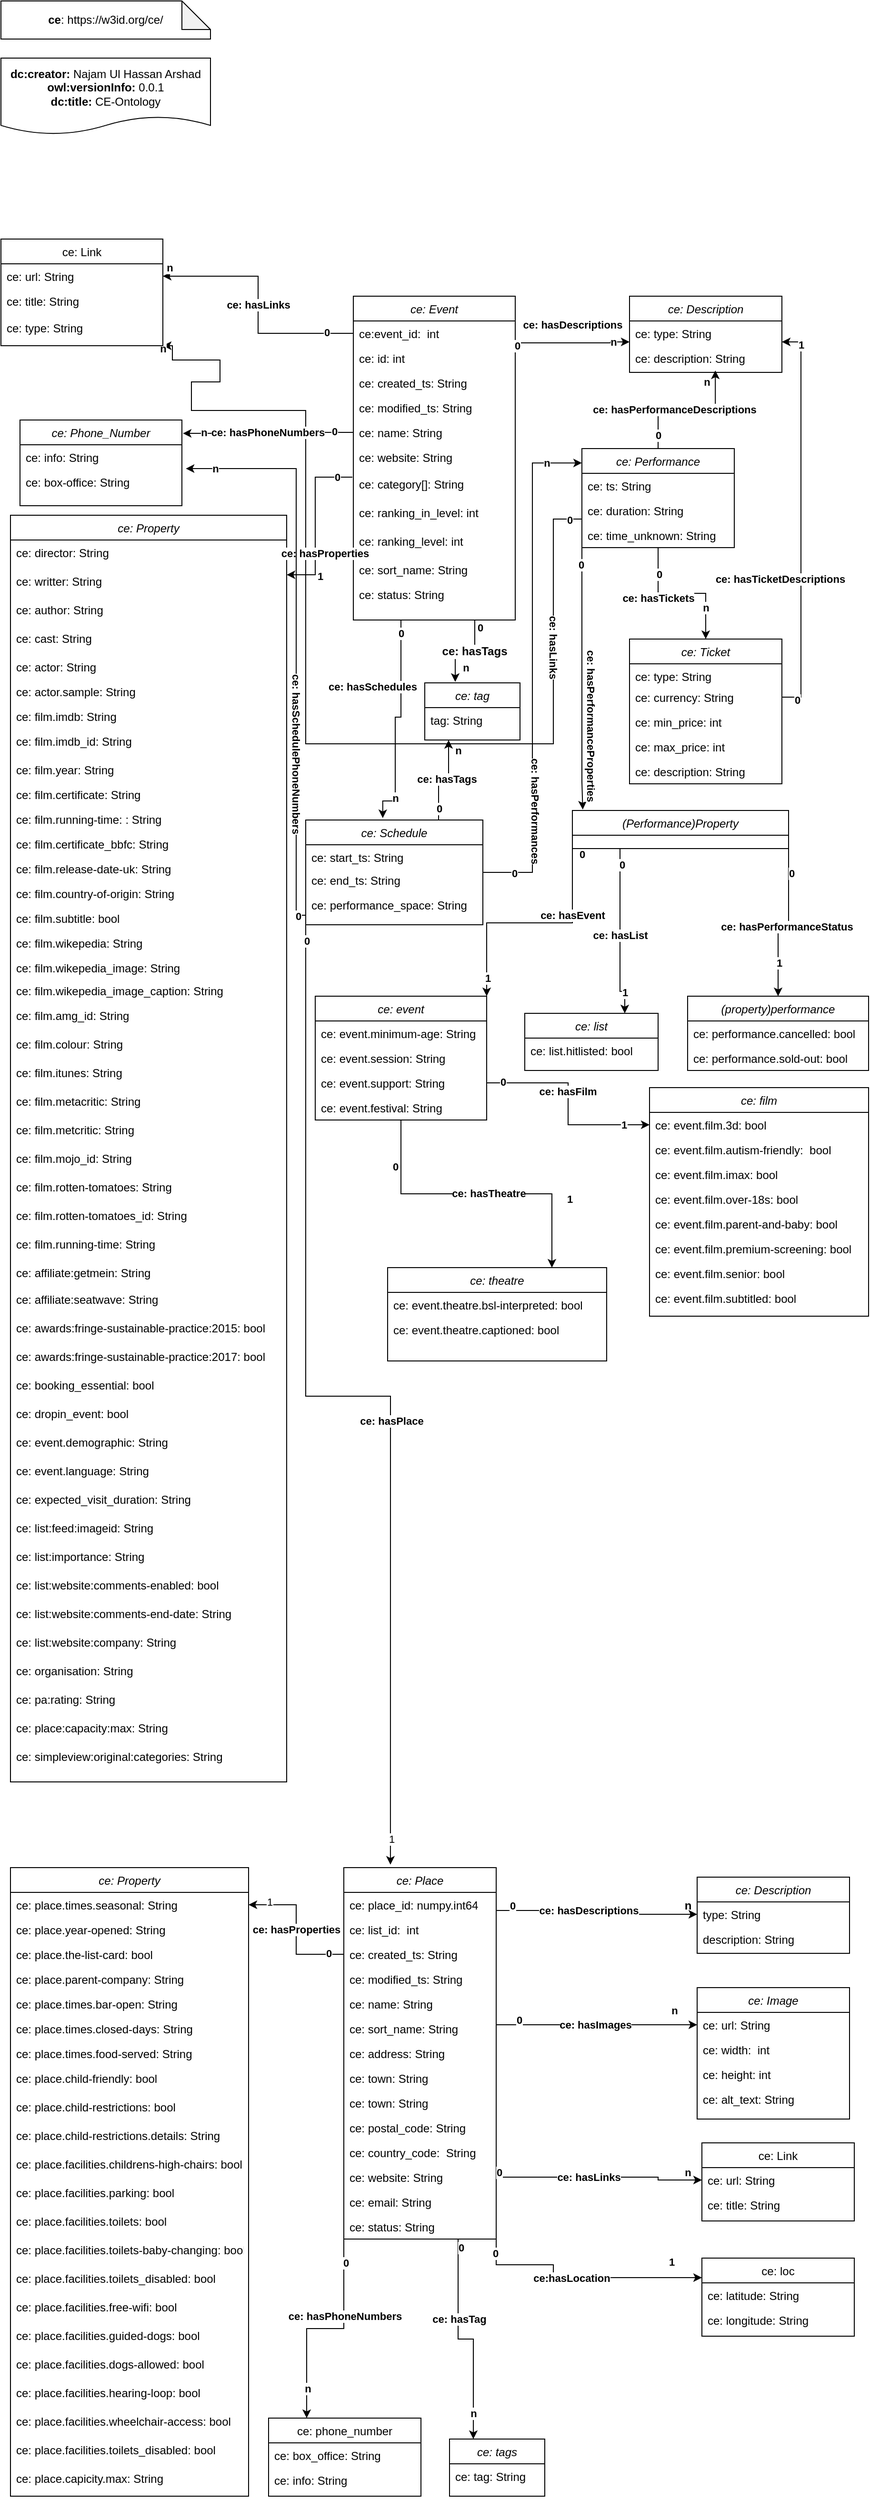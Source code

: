 <mxfile version="18.2.0" type="device"><diagram id="J9ZwigaUIbMEA2L8UBUq" name="Page-1"><mxGraphModel dx="1773" dy="1814" grid="1" gridSize="10" guides="1" tooltips="1" connect="1" arrows="1" fold="1" page="1" pageScale="1" pageWidth="827" pageHeight="1169" math="0" shadow="0"><root><mxCell id="0"/><mxCell id="1" parent="0"/><mxCell id="mpCpjrDfI7IkwnlVrIgK-327" style="edgeStyle=orthogonalEdgeStyle;rounded=0;orthogonalLoop=1;jettySize=auto;html=1;exitX=1;exitY=1;exitDx=0;exitDy=0;entryX=0;entryY=0.25;entryDx=0;entryDy=0;" edge="1" parent="1" source="mpCpjrDfI7IkwnlVrIgK-339" target="mpCpjrDfI7IkwnlVrIgK-400"><mxGeometry relative="1" as="geometry"><Array as="points"><mxPoint x="509" y="1227"/><mxPoint x="569" y="1227"/></Array></mxGeometry></mxCell><mxCell id="mpCpjrDfI7IkwnlVrIgK-328" value="&lt;b&gt;ce:hasLocation&lt;/b&gt;" style="edgeLabel;html=1;align=center;verticalAlign=middle;resizable=0;points=[];" vertex="1" connectable="0" parent="mpCpjrDfI7IkwnlVrIgK-327"><mxGeometry x="-0.074" relative="1" as="geometry"><mxPoint as="offset"/></mxGeometry></mxCell><mxCell id="mpCpjrDfI7IkwnlVrIgK-329" value="0" style="edgeLabel;html=1;align=center;verticalAlign=middle;resizable=0;points=[];fontStyle=1" vertex="1" connectable="0" parent="mpCpjrDfI7IkwnlVrIgK-327"><mxGeometry x="-0.719" y="1" relative="1" as="geometry"><mxPoint x="-10" y="-11" as="offset"/></mxGeometry></mxCell><mxCell id="mpCpjrDfI7IkwnlVrIgK-330" value="1" style="edgeLabel;html=1;align=center;verticalAlign=middle;resizable=0;points=[];fontStyle=1" vertex="1" connectable="0" parent="mpCpjrDfI7IkwnlVrIgK-327"><mxGeometry x="0.587" relative="1" as="geometry"><mxPoint x="21" y="-17" as="offset"/></mxGeometry></mxCell><mxCell id="mpCpjrDfI7IkwnlVrIgK-331" style="edgeStyle=orthogonalEdgeStyle;rounded=0;orthogonalLoop=1;jettySize=auto;html=1;exitX=0;exitY=1;exitDx=0;exitDy=0;entryX=0.25;entryY=0;entryDx=0;entryDy=0;" edge="1" parent="1" source="mpCpjrDfI7IkwnlVrIgK-339" target="mpCpjrDfI7IkwnlVrIgK-403"><mxGeometry relative="1" as="geometry"/></mxCell><mxCell id="mpCpjrDfI7IkwnlVrIgK-332" value="&lt;b&gt;ce: hasPhoneNumbers&lt;/b&gt;" style="edgeLabel;html=1;align=center;verticalAlign=middle;resizable=0;points=[];" vertex="1" connectable="0" parent="mpCpjrDfI7IkwnlVrIgK-331"><mxGeometry x="-0.289" y="1" relative="1" as="geometry"><mxPoint as="offset"/></mxGeometry></mxCell><mxCell id="mpCpjrDfI7IkwnlVrIgK-333" value="&lt;b&gt;0&lt;/b&gt;" style="edgeLabel;html=1;align=center;verticalAlign=middle;resizable=0;points=[];" vertex="1" connectable="0" parent="mpCpjrDfI7IkwnlVrIgK-331"><mxGeometry x="-0.778" y="2" relative="1" as="geometry"><mxPoint as="offset"/></mxGeometry></mxCell><mxCell id="mpCpjrDfI7IkwnlVrIgK-334" value="&lt;b&gt;n&lt;/b&gt;" style="edgeLabel;html=1;align=center;verticalAlign=middle;resizable=0;points=[];" vertex="1" connectable="0" parent="mpCpjrDfI7IkwnlVrIgK-331"><mxGeometry x="0.724" y="1" relative="1" as="geometry"><mxPoint as="offset"/></mxGeometry></mxCell><mxCell id="mpCpjrDfI7IkwnlVrIgK-335" style="edgeStyle=orthogonalEdgeStyle;rounded=0;orthogonalLoop=1;jettySize=auto;html=1;exitX=0.75;exitY=1;exitDx=0;exitDy=0;entryX=0.25;entryY=0;entryDx=0;entryDy=0;" edge="1" parent="1" source="mpCpjrDfI7IkwnlVrIgK-339" target="mpCpjrDfI7IkwnlVrIgK-406"><mxGeometry relative="1" as="geometry"/></mxCell><mxCell id="mpCpjrDfI7IkwnlVrIgK-336" value="0" style="edgeLabel;html=1;align=center;verticalAlign=middle;resizable=0;points=[];fontStyle=1" vertex="1" connectable="0" parent="mpCpjrDfI7IkwnlVrIgK-335"><mxGeometry x="-0.923" y="3" relative="1" as="geometry"><mxPoint as="offset"/></mxGeometry></mxCell><mxCell id="mpCpjrDfI7IkwnlVrIgK-337" value="&lt;b&gt;n&lt;/b&gt;" style="edgeLabel;html=1;align=center;verticalAlign=middle;resizable=0;points=[];" vertex="1" connectable="0" parent="mpCpjrDfI7IkwnlVrIgK-335"><mxGeometry x="0.755" relative="1" as="geometry"><mxPoint as="offset"/></mxGeometry></mxCell><mxCell id="mpCpjrDfI7IkwnlVrIgK-338" value="&lt;b&gt;ce: hasTag&lt;/b&gt;" style="edgeLabel;html=1;align=center;verticalAlign=middle;resizable=0;points=[];" vertex="1" connectable="0" parent="mpCpjrDfI7IkwnlVrIgK-335"><mxGeometry x="-0.262" y="1" relative="1" as="geometry"><mxPoint as="offset"/></mxGeometry></mxCell><mxCell id="mpCpjrDfI7IkwnlVrIgK-339" value="ce: Place" style="swimlane;fontStyle=2;align=center;verticalAlign=top;childLayout=stackLayout;horizontal=1;startSize=26;horizontalStack=0;resizeParent=1;resizeLast=0;collapsible=1;marginBottom=0;rounded=0;shadow=0;strokeWidth=1;" vertex="1" parent="1"><mxGeometry x="349" y="810" width="160" height="390" as="geometry"><mxRectangle x="230" y="140" width="160" height="26" as="alternateBounds"/></mxGeometry></mxCell><mxCell id="mpCpjrDfI7IkwnlVrIgK-340" value="ce: place_id: numpy.int64" style="text;align=left;verticalAlign=top;spacingLeft=4;spacingRight=4;overflow=hidden;rotatable=0;points=[[0,0.5],[1,0.5]];portConstraint=eastwest;" vertex="1" parent="mpCpjrDfI7IkwnlVrIgK-339"><mxGeometry y="26" width="160" height="26" as="geometry"/></mxCell><mxCell id="mpCpjrDfI7IkwnlVrIgK-341" value="ce: list_id:  int" style="text;align=left;verticalAlign=top;spacingLeft=4;spacingRight=4;overflow=hidden;rotatable=0;points=[[0,0.5],[1,0.5]];portConstraint=eastwest;rounded=0;shadow=0;html=0;" vertex="1" parent="mpCpjrDfI7IkwnlVrIgK-339"><mxGeometry y="52" width="160" height="26" as="geometry"/></mxCell><mxCell id="mpCpjrDfI7IkwnlVrIgK-342" value="ce: created_ts: String" style="text;align=left;verticalAlign=top;spacingLeft=4;spacingRight=4;overflow=hidden;rotatable=0;points=[[0,0.5],[1,0.5]];portConstraint=eastwest;rounded=0;shadow=0;html=0;" vertex="1" parent="mpCpjrDfI7IkwnlVrIgK-339"><mxGeometry y="78" width="160" height="26" as="geometry"/></mxCell><mxCell id="mpCpjrDfI7IkwnlVrIgK-343" value="ce: modified_ts: String" style="text;align=left;verticalAlign=top;spacingLeft=4;spacingRight=4;overflow=hidden;rotatable=0;points=[[0,0.5],[1,0.5]];portConstraint=eastwest;rounded=0;shadow=0;html=0;" vertex="1" parent="mpCpjrDfI7IkwnlVrIgK-339"><mxGeometry y="104" width="160" height="26" as="geometry"/></mxCell><mxCell id="mpCpjrDfI7IkwnlVrIgK-344" value="ce: name: String" style="text;align=left;verticalAlign=top;spacingLeft=4;spacingRight=4;overflow=hidden;rotatable=0;points=[[0,0.5],[1,0.5]];portConstraint=eastwest;rounded=0;shadow=0;html=0;" vertex="1" parent="mpCpjrDfI7IkwnlVrIgK-339"><mxGeometry y="130" width="160" height="26" as="geometry"/></mxCell><mxCell id="mpCpjrDfI7IkwnlVrIgK-345" value="ce: sort_name: String" style="text;align=left;verticalAlign=top;spacingLeft=4;spacingRight=4;overflow=hidden;rotatable=0;points=[[0,0.5],[1,0.5]];portConstraint=eastwest;rounded=0;shadow=0;html=0;" vertex="1" parent="mpCpjrDfI7IkwnlVrIgK-339"><mxGeometry y="156" width="160" height="26" as="geometry"/></mxCell><mxCell id="mpCpjrDfI7IkwnlVrIgK-346" value="ce: address: String" style="text;align=left;verticalAlign=top;spacingLeft=4;spacingRight=4;overflow=hidden;rotatable=0;points=[[0,0.5],[1,0.5]];portConstraint=eastwest;rounded=0;shadow=0;html=0;" vertex="1" parent="mpCpjrDfI7IkwnlVrIgK-339"><mxGeometry y="182" width="160" height="26" as="geometry"/></mxCell><mxCell id="mpCpjrDfI7IkwnlVrIgK-347" value="ce: town: String" style="text;align=left;verticalAlign=top;spacingLeft=4;spacingRight=4;overflow=hidden;rotatable=0;points=[[0,0.5],[1,0.5]];portConstraint=eastwest;rounded=0;shadow=0;html=0;" vertex="1" parent="mpCpjrDfI7IkwnlVrIgK-339"><mxGeometry y="208" width="160" height="26" as="geometry"/></mxCell><mxCell id="mpCpjrDfI7IkwnlVrIgK-1116" value="ce: town: String" style="text;align=left;verticalAlign=top;spacingLeft=4;spacingRight=4;overflow=hidden;rotatable=0;points=[[0,0.5],[1,0.5]];portConstraint=eastwest;rounded=0;shadow=0;html=0;" vertex="1" parent="mpCpjrDfI7IkwnlVrIgK-339"><mxGeometry y="234" width="160" height="26" as="geometry"/></mxCell><mxCell id="mpCpjrDfI7IkwnlVrIgK-348" value="ce: postal_code: String" style="text;align=left;verticalAlign=top;spacingLeft=4;spacingRight=4;overflow=hidden;rotatable=0;points=[[0,0.5],[1,0.5]];portConstraint=eastwest;rounded=0;shadow=0;html=0;" vertex="1" parent="mpCpjrDfI7IkwnlVrIgK-339"><mxGeometry y="260" width="160" height="26" as="geometry"/></mxCell><mxCell id="mpCpjrDfI7IkwnlVrIgK-349" value="ce: country_code:  String" style="text;align=left;verticalAlign=top;spacingLeft=4;spacingRight=4;overflow=hidden;rotatable=0;points=[[0,0.5],[1,0.5]];portConstraint=eastwest;rounded=0;shadow=0;html=0;" vertex="1" parent="mpCpjrDfI7IkwnlVrIgK-339"><mxGeometry y="286" width="160" height="26" as="geometry"/></mxCell><mxCell id="mpCpjrDfI7IkwnlVrIgK-350" value="ce: website: String" style="text;align=left;verticalAlign=top;spacingLeft=4;spacingRight=4;overflow=hidden;rotatable=0;points=[[0,0.5],[1,0.5]];portConstraint=eastwest;rounded=0;shadow=0;html=0;" vertex="1" parent="mpCpjrDfI7IkwnlVrIgK-339"><mxGeometry y="312" width="160" height="26" as="geometry"/></mxCell><mxCell id="mpCpjrDfI7IkwnlVrIgK-351" value="ce: email: String" style="text;align=left;verticalAlign=top;spacingLeft=4;spacingRight=4;overflow=hidden;rotatable=0;points=[[0,0.5],[1,0.5]];portConstraint=eastwest;rounded=0;shadow=0;html=0;" vertex="1" parent="mpCpjrDfI7IkwnlVrIgK-339"><mxGeometry y="338" width="160" height="26" as="geometry"/></mxCell><mxCell id="mpCpjrDfI7IkwnlVrIgK-352" value="ce: status: String" style="text;align=left;verticalAlign=top;spacingLeft=4;spacingRight=4;overflow=hidden;rotatable=0;points=[[0,0.5],[1,0.5]];portConstraint=eastwest;rounded=0;shadow=0;html=0;" vertex="1" parent="mpCpjrDfI7IkwnlVrIgK-339"><mxGeometry y="364" width="160" height="26" as="geometry"/></mxCell><mxCell id="mpCpjrDfI7IkwnlVrIgK-353" value="ce: Image" style="swimlane;fontStyle=2;align=center;verticalAlign=top;childLayout=stackLayout;horizontal=1;startSize=26;horizontalStack=0;resizeParent=1;resizeLast=0;collapsible=1;marginBottom=0;rounded=0;shadow=0;strokeWidth=1;" vertex="1" parent="1"><mxGeometry x="720" y="936" width="160" height="138" as="geometry"><mxRectangle x="130" y="380" width="160" height="26" as="alternateBounds"/></mxGeometry></mxCell><mxCell id="mpCpjrDfI7IkwnlVrIgK-354" value="ce: url: String" style="text;align=left;verticalAlign=top;spacingLeft=4;spacingRight=4;overflow=hidden;rotatable=0;points=[[0,0.5],[1,0.5]];portConstraint=eastwest;rounded=0;shadow=0;html=0;" vertex="1" parent="mpCpjrDfI7IkwnlVrIgK-353"><mxGeometry y="26" width="160" height="26" as="geometry"/></mxCell><mxCell id="mpCpjrDfI7IkwnlVrIgK-355" value="ce: width:  int" style="text;align=left;verticalAlign=top;spacingLeft=4;spacingRight=4;overflow=hidden;rotatable=0;points=[[0,0.5],[1,0.5]];portConstraint=eastwest;" vertex="1" parent="mpCpjrDfI7IkwnlVrIgK-353"><mxGeometry y="52" width="160" height="26" as="geometry"/></mxCell><mxCell id="mpCpjrDfI7IkwnlVrIgK-356" value="ce: height: int" style="text;align=left;verticalAlign=top;spacingLeft=4;spacingRight=4;overflow=hidden;rotatable=0;points=[[0,0.5],[1,0.5]];portConstraint=eastwest;" vertex="1" parent="mpCpjrDfI7IkwnlVrIgK-353"><mxGeometry y="78" width="160" height="26" as="geometry"/></mxCell><mxCell id="mpCpjrDfI7IkwnlVrIgK-357" value="ce: alt_text: String" style="text;align=left;verticalAlign=top;spacingLeft=4;spacingRight=4;overflow=hidden;rotatable=0;points=[[0,0.5],[1,0.5]];portConstraint=eastwest;" vertex="1" parent="mpCpjrDfI7IkwnlVrIgK-353"><mxGeometry y="104" width="160" height="26" as="geometry"/></mxCell><mxCell id="mpCpjrDfI7IkwnlVrIgK-358" value="ce: Description" style="swimlane;fontStyle=2;align=center;verticalAlign=top;childLayout=stackLayout;horizontal=1;startSize=26;horizontalStack=0;resizeParent=1;resizeLast=0;collapsible=1;marginBottom=0;rounded=0;shadow=0;strokeWidth=1;" vertex="1" parent="1"><mxGeometry x="720" y="820" width="160" height="80" as="geometry"><mxRectangle x="550" y="140" width="160" height="26" as="alternateBounds"/></mxGeometry></mxCell><mxCell id="mpCpjrDfI7IkwnlVrIgK-359" value="type: String" style="text;align=left;verticalAlign=top;spacingLeft=4;spacingRight=4;overflow=hidden;rotatable=0;points=[[0,0.5],[1,0.5]];portConstraint=eastwest;" vertex="1" parent="mpCpjrDfI7IkwnlVrIgK-358"><mxGeometry y="26" width="160" height="26" as="geometry"/></mxCell><mxCell id="mpCpjrDfI7IkwnlVrIgK-360" value="description: String" style="text;align=left;verticalAlign=top;spacingLeft=4;spacingRight=4;overflow=hidden;rotatable=0;points=[[0,0.5],[1,0.5]];portConstraint=eastwest;rounded=0;shadow=0;html=0;" vertex="1" parent="mpCpjrDfI7IkwnlVrIgK-358"><mxGeometry y="52" width="160" height="26" as="geometry"/></mxCell><mxCell id="mpCpjrDfI7IkwnlVrIgK-361" style="edgeStyle=orthogonalEdgeStyle;rounded=0;orthogonalLoop=1;jettySize=auto;html=1;exitX=1;exitY=0.5;exitDx=0;exitDy=0;entryX=0;entryY=0.5;entryDx=0;entryDy=0;" edge="1" parent="1" source="mpCpjrDfI7IkwnlVrIgK-340" target="mpCpjrDfI7IkwnlVrIgK-359"><mxGeometry relative="1" as="geometry"><mxPoint x="629" y="855" as="targetPoint"/><Array as="points"><mxPoint x="509" y="855"/><mxPoint x="629" y="855"/><mxPoint x="629" y="859"/></Array></mxGeometry></mxCell><mxCell id="mpCpjrDfI7IkwnlVrIgK-362" value="&lt;b&gt;ce: hasDescriptions&lt;/b&gt;" style="edgeLabel;html=1;align=center;verticalAlign=middle;resizable=0;points=[];" vertex="1" connectable="0" parent="mpCpjrDfI7IkwnlVrIgK-361"><mxGeometry x="-0.213" relative="1" as="geometry"><mxPoint x="16" as="offset"/></mxGeometry></mxCell><mxCell id="mpCpjrDfI7IkwnlVrIgK-363" value="0" style="edgeLabel;html=1;align=center;verticalAlign=middle;resizable=0;points=[];fontStyle=1" vertex="1" connectable="0" parent="mpCpjrDfI7IkwnlVrIgK-361"><mxGeometry x="-0.813" y="-3" relative="1" as="geometry"><mxPoint x="2" y="-8" as="offset"/></mxGeometry></mxCell><mxCell id="mpCpjrDfI7IkwnlVrIgK-365" value="ce: Property" style="swimlane;fontStyle=2;align=center;verticalAlign=top;childLayout=stackLayout;horizontal=1;startSize=26;horizontalStack=0;resizeParent=1;resizeLast=0;collapsible=1;marginBottom=0;rounded=0;shadow=0;strokeWidth=1;" vertex="1" parent="1"><mxGeometry x="-1" y="810" width="250" height="660" as="geometry"><mxRectangle x="130" y="380" width="160" height="26" as="alternateBounds"/></mxGeometry></mxCell><mxCell id="mpCpjrDfI7IkwnlVrIgK-366" value="ce: place.times.seasonal: String" style="text;align=left;verticalAlign=top;spacingLeft=4;spacingRight=4;overflow=hidden;rotatable=0;points=[[0,0.5],[1,0.5]];portConstraint=eastwest;" vertex="1" parent="mpCpjrDfI7IkwnlVrIgK-365"><mxGeometry y="26" width="250" height="26" as="geometry"/></mxCell><mxCell id="mpCpjrDfI7IkwnlVrIgK-367" value="ce: place.year-opened: String" style="text;align=left;verticalAlign=top;spacingLeft=4;spacingRight=4;overflow=hidden;rotatable=0;points=[[0,0.5],[1,0.5]];portConstraint=eastwest;" vertex="1" parent="mpCpjrDfI7IkwnlVrIgK-365"><mxGeometry y="52" width="250" height="26" as="geometry"/></mxCell><mxCell id="mpCpjrDfI7IkwnlVrIgK-368" value="ce: place.the-list-card: bool" style="text;align=left;verticalAlign=top;spacingLeft=4;spacingRight=4;overflow=hidden;rotatable=0;points=[[0,0.5],[1,0.5]];portConstraint=eastwest;" vertex="1" parent="mpCpjrDfI7IkwnlVrIgK-365"><mxGeometry y="78" width="250" height="26" as="geometry"/></mxCell><mxCell id="mpCpjrDfI7IkwnlVrIgK-369" value="ce: place.parent-company: String" style="text;align=left;verticalAlign=top;spacingLeft=4;spacingRight=4;overflow=hidden;rotatable=0;points=[[0,0.5],[1,0.5]];portConstraint=eastwest;" vertex="1" parent="mpCpjrDfI7IkwnlVrIgK-365"><mxGeometry y="104" width="250" height="26" as="geometry"/></mxCell><mxCell id="mpCpjrDfI7IkwnlVrIgK-370" value="ce: place.times.bar-open: String" style="text;align=left;verticalAlign=top;spacingLeft=4;spacingRight=4;overflow=hidden;rotatable=0;points=[[0,0.5],[1,0.5]];portConstraint=eastwest;" vertex="1" parent="mpCpjrDfI7IkwnlVrIgK-365"><mxGeometry y="130" width="250" height="26" as="geometry"/></mxCell><mxCell id="mpCpjrDfI7IkwnlVrIgK-371" value="ce: place.times.closed-days: String" style="text;align=left;verticalAlign=top;spacingLeft=4;spacingRight=4;overflow=hidden;rotatable=0;points=[[0,0.5],[1,0.5]];portConstraint=eastwest;" vertex="1" parent="mpCpjrDfI7IkwnlVrIgK-365"><mxGeometry y="156" width="250" height="26" as="geometry"/></mxCell><mxCell id="mpCpjrDfI7IkwnlVrIgK-372" value="ce: place.times.food-served: String" style="text;align=left;verticalAlign=top;spacingLeft=4;spacingRight=4;overflow=hidden;rotatable=0;points=[[0,0.5],[1,0.5]];portConstraint=eastwest;" vertex="1" parent="mpCpjrDfI7IkwnlVrIgK-365"><mxGeometry y="182" width="250" height="26" as="geometry"/></mxCell><mxCell id="mpCpjrDfI7IkwnlVrIgK-373" value="ce: place.child-friendly: bool" style="text;align=left;verticalAlign=top;spacingLeft=4;spacingRight=4;overflow=hidden;rotatable=0;points=[[0,0.5],[1,0.5]];portConstraint=eastwest;" vertex="1" parent="mpCpjrDfI7IkwnlVrIgK-365"><mxGeometry y="208" width="250" height="30" as="geometry"/></mxCell><mxCell id="mpCpjrDfI7IkwnlVrIgK-374" value="ce: place.child-restrictions: bool" style="text;align=left;verticalAlign=top;spacingLeft=4;spacingRight=4;overflow=hidden;rotatable=0;points=[[0,0.5],[1,0.5]];portConstraint=eastwest;" vertex="1" parent="mpCpjrDfI7IkwnlVrIgK-365"><mxGeometry y="238" width="250" height="30" as="geometry"/></mxCell><mxCell id="mpCpjrDfI7IkwnlVrIgK-375" value="ce: place.child-restrictions.details: String" style="text;align=left;verticalAlign=top;spacingLeft=4;spacingRight=4;overflow=hidden;rotatable=0;points=[[0,0.5],[1,0.5]];portConstraint=eastwest;" vertex="1" parent="mpCpjrDfI7IkwnlVrIgK-365"><mxGeometry y="268" width="250" height="30" as="geometry"/></mxCell><mxCell id="mpCpjrDfI7IkwnlVrIgK-376" value="ce: place.facilities.childrens-high-chairs: bool" style="text;align=left;verticalAlign=top;spacingLeft=4;spacingRight=4;overflow=hidden;rotatable=0;points=[[0,0.5],[1,0.5]];portConstraint=eastwest;" vertex="1" parent="mpCpjrDfI7IkwnlVrIgK-365"><mxGeometry y="298" width="250" height="30" as="geometry"/></mxCell><mxCell id="mpCpjrDfI7IkwnlVrIgK-377" value="ce: place.facilities.parking: bool" style="text;align=left;verticalAlign=top;spacingLeft=4;spacingRight=4;overflow=hidden;rotatable=0;points=[[0,0.5],[1,0.5]];portConstraint=eastwest;" vertex="1" parent="mpCpjrDfI7IkwnlVrIgK-365"><mxGeometry y="328" width="250" height="30" as="geometry"/></mxCell><mxCell id="mpCpjrDfI7IkwnlVrIgK-378" value="ce: place.facilities.toilets: bool" style="text;align=left;verticalAlign=top;spacingLeft=4;spacingRight=4;overflow=hidden;rotatable=0;points=[[0,0.5],[1,0.5]];portConstraint=eastwest;" vertex="1" parent="mpCpjrDfI7IkwnlVrIgK-365"><mxGeometry y="358" width="250" height="30" as="geometry"/></mxCell><mxCell id="mpCpjrDfI7IkwnlVrIgK-379" value="ce: place.facilities.toilets-baby-changing: bool" style="text;align=left;verticalAlign=top;spacingLeft=4;spacingRight=4;overflow=hidden;rotatable=0;points=[[0,0.5],[1,0.5]];portConstraint=eastwest;" vertex="1" parent="mpCpjrDfI7IkwnlVrIgK-365"><mxGeometry y="388" width="250" height="30" as="geometry"/></mxCell><mxCell id="mpCpjrDfI7IkwnlVrIgK-380" value="ce: place.facilities.toilets_disabled: bool" style="text;align=left;verticalAlign=top;spacingLeft=4;spacingRight=4;overflow=hidden;rotatable=0;points=[[0,0.5],[1,0.5]];portConstraint=eastwest;" vertex="1" parent="mpCpjrDfI7IkwnlVrIgK-365"><mxGeometry y="418" width="250" height="30" as="geometry"/></mxCell><mxCell id="mpCpjrDfI7IkwnlVrIgK-381" value="ce: place.facilities.free-wifi: bool" style="text;align=left;verticalAlign=top;spacingLeft=4;spacingRight=4;overflow=hidden;rotatable=0;points=[[0,0.5],[1,0.5]];portConstraint=eastwest;" vertex="1" parent="mpCpjrDfI7IkwnlVrIgK-365"><mxGeometry y="448" width="250" height="30" as="geometry"/></mxCell><mxCell id="mpCpjrDfI7IkwnlVrIgK-382" value="ce: place.facilities.guided-dogs: bool" style="text;align=left;verticalAlign=top;spacingLeft=4;spacingRight=4;overflow=hidden;rotatable=0;points=[[0,0.5],[1,0.5]];portConstraint=eastwest;" vertex="1" parent="mpCpjrDfI7IkwnlVrIgK-365"><mxGeometry y="478" width="250" height="30" as="geometry"/></mxCell><mxCell id="mpCpjrDfI7IkwnlVrIgK-383" value="ce: place.facilities.dogs-allowed: bool" style="text;align=left;verticalAlign=top;spacingLeft=4;spacingRight=4;overflow=hidden;rotatable=0;points=[[0,0.5],[1,0.5]];portConstraint=eastwest;" vertex="1" parent="mpCpjrDfI7IkwnlVrIgK-365"><mxGeometry y="508" width="250" height="30" as="geometry"/></mxCell><mxCell id="mpCpjrDfI7IkwnlVrIgK-384" value="ce: place.facilities.hearing-loop: bool" style="text;align=left;verticalAlign=top;spacingLeft=4;spacingRight=4;overflow=hidden;rotatable=0;points=[[0,0.5],[1,0.5]];portConstraint=eastwest;" vertex="1" parent="mpCpjrDfI7IkwnlVrIgK-365"><mxGeometry y="538" width="250" height="30" as="geometry"/></mxCell><mxCell id="mpCpjrDfI7IkwnlVrIgK-385" value="ce: place.facilities.wheelchair-access: bool" style="text;align=left;verticalAlign=top;spacingLeft=4;spacingRight=4;overflow=hidden;rotatable=0;points=[[0,0.5],[1,0.5]];portConstraint=eastwest;" vertex="1" parent="mpCpjrDfI7IkwnlVrIgK-365"><mxGeometry y="568" width="250" height="30" as="geometry"/></mxCell><mxCell id="mpCpjrDfI7IkwnlVrIgK-386" value="ce: place.facilities.toilets_disabled: bool" style="text;align=left;verticalAlign=top;spacingLeft=4;spacingRight=4;overflow=hidden;rotatable=0;points=[[0,0.5],[1,0.5]];portConstraint=eastwest;" vertex="1" parent="mpCpjrDfI7IkwnlVrIgK-365"><mxGeometry y="598" width="250" height="30" as="geometry"/></mxCell><mxCell id="mpCpjrDfI7IkwnlVrIgK-387" value="ce: place.capicity.max: String" style="text;align=left;verticalAlign=top;spacingLeft=4;spacingRight=4;overflow=hidden;rotatable=0;points=[[0,0.5],[1,0.5]];portConstraint=eastwest;" vertex="1" parent="mpCpjrDfI7IkwnlVrIgK-365"><mxGeometry y="628" width="250" height="32" as="geometry"/></mxCell><mxCell id="mpCpjrDfI7IkwnlVrIgK-388" value="ce: Link" style="swimlane;fontStyle=0;align=center;verticalAlign=top;childLayout=stackLayout;horizontal=1;startSize=26;horizontalStack=0;resizeParent=1;resizeLast=0;collapsible=1;marginBottom=0;rounded=0;shadow=0;strokeWidth=1;" vertex="1" parent="1"><mxGeometry x="725" y="1099" width="160" height="82" as="geometry"><mxRectangle x="340" y="380" width="170" height="26" as="alternateBounds"/></mxGeometry></mxCell><mxCell id="mpCpjrDfI7IkwnlVrIgK-389" value="ce: url: String" style="text;align=left;verticalAlign=top;spacingLeft=4;spacingRight=4;overflow=hidden;rotatable=0;points=[[0,0.5],[1,0.5]];portConstraint=eastwest;rounded=0;shadow=0;html=0;" vertex="1" parent="mpCpjrDfI7IkwnlVrIgK-388"><mxGeometry y="26" width="160" height="26" as="geometry"/></mxCell><mxCell id="mpCpjrDfI7IkwnlVrIgK-390" value="ce: title: String" style="text;align=left;verticalAlign=top;spacingLeft=4;spacingRight=4;overflow=hidden;rotatable=0;points=[[0,0.5],[1,0.5]];portConstraint=eastwest;rounded=0;shadow=0;html=0;" vertex="1" parent="mpCpjrDfI7IkwnlVrIgK-388"><mxGeometry y="52" width="160" height="30" as="geometry"/></mxCell><mxCell id="mpCpjrDfI7IkwnlVrIgK-391" value="&lt;b&gt;ce: hasLinks&lt;/b&gt;" style="edgeStyle=orthogonalEdgeStyle;rounded=0;orthogonalLoop=1;jettySize=auto;html=1;exitX=1;exitY=0.5;exitDx=0;exitDy=0;entryX=0;entryY=0.5;entryDx=0;entryDy=0;" edge="1" parent="1" target="mpCpjrDfI7IkwnlVrIgK-389"><mxGeometry relative="1" as="geometry"><mxPoint x="629" y="1135" as="targetPoint"/><Array as="points"><mxPoint x="509" y="1135"/><mxPoint x="679" y="1135"/></Array><mxPoint x="509" y="1109" as="sourcePoint"/></mxGeometry></mxCell><mxCell id="mpCpjrDfI7IkwnlVrIgK-392" value="0" style="edgeLabel;html=1;align=center;verticalAlign=middle;resizable=0;points=[];fontStyle=1" vertex="1" connectable="0" parent="mpCpjrDfI7IkwnlVrIgK-391"><mxGeometry x="-0.827" y="3" relative="1" as="geometry"><mxPoint as="offset"/></mxGeometry></mxCell><mxCell id="mpCpjrDfI7IkwnlVrIgK-393" value="&lt;b&gt;n&lt;/b&gt;" style="edgeLabel;html=1;align=center;verticalAlign=middle;resizable=0;points=[];" vertex="1" connectable="0" parent="mpCpjrDfI7IkwnlVrIgK-391"><mxGeometry x="0.6" y="-3" relative="1" as="geometry"><mxPoint x="34" y="-5" as="offset"/></mxGeometry></mxCell><mxCell id="mpCpjrDfI7IkwnlVrIgK-394" value="&lt;b&gt;ce: hasImages&lt;/b&gt;" style="edgeStyle=orthogonalEdgeStyle;rounded=0;orthogonalLoop=1;jettySize=auto;html=1;exitX=1;exitY=0.5;exitDx=0;exitDy=0;entryX=0;entryY=0.5;entryDx=0;entryDy=0;" edge="1" parent="1" source="mpCpjrDfI7IkwnlVrIgK-345" target="mpCpjrDfI7IkwnlVrIgK-354"><mxGeometry relative="1" as="geometry"><Array as="points"><mxPoint x="509" y="975"/></Array></mxGeometry></mxCell><mxCell id="mpCpjrDfI7IkwnlVrIgK-395" value="0" style="edgeLabel;html=1;align=center;verticalAlign=middle;resizable=0;points=[];fontStyle=1" vertex="1" connectable="0" parent="mpCpjrDfI7IkwnlVrIgK-394"><mxGeometry x="-0.71" y="-1" relative="1" as="geometry"><mxPoint x="-3" y="-6" as="offset"/></mxGeometry></mxCell><mxCell id="mpCpjrDfI7IkwnlVrIgK-396" value="n" style="edgeLabel;html=1;align=center;verticalAlign=middle;resizable=0;points=[];fontStyle=1" vertex="1" connectable="0" parent="mpCpjrDfI7IkwnlVrIgK-394"><mxGeometry x="0.661" y="1" relative="1" as="geometry"><mxPoint x="12" y="-14" as="offset"/></mxGeometry></mxCell><mxCell id="mpCpjrDfI7IkwnlVrIgK-397" value="&lt;b&gt;ce: hasProperties&lt;/b&gt;" style="edgeStyle=orthogonalEdgeStyle;rounded=0;orthogonalLoop=1;jettySize=auto;html=1;exitX=0;exitY=0.5;exitDx=0;exitDy=0;entryX=1;entryY=0.5;entryDx=0;entryDy=0;" edge="1" parent="1" source="mpCpjrDfI7IkwnlVrIgK-342" target="mpCpjrDfI7IkwnlVrIgK-366"><mxGeometry relative="1" as="geometry"/></mxCell><mxCell id="mpCpjrDfI7IkwnlVrIgK-398" value="0" style="edgeLabel;html=1;align=center;verticalAlign=middle;resizable=0;points=[];fontStyle=1" vertex="1" connectable="0" parent="mpCpjrDfI7IkwnlVrIgK-397"><mxGeometry x="-0.785" y="-1" relative="1" as="geometry"><mxPoint as="offset"/></mxGeometry></mxCell><mxCell id="mpCpjrDfI7IkwnlVrIgK-399" value="1" style="edgeLabel;html=1;align=center;verticalAlign=middle;resizable=0;points=[];" vertex="1" connectable="0" parent="mpCpjrDfI7IkwnlVrIgK-397"><mxGeometry x="0.708" y="-3" relative="1" as="geometry"><mxPoint as="offset"/></mxGeometry></mxCell><mxCell id="mpCpjrDfI7IkwnlVrIgK-400" value="ce: loc" style="swimlane;fontStyle=0;align=center;verticalAlign=top;childLayout=stackLayout;horizontal=1;startSize=26;horizontalStack=0;resizeParent=1;resizeLast=0;collapsible=1;marginBottom=0;rounded=0;shadow=0;strokeWidth=1;" vertex="1" parent="1"><mxGeometry x="725" y="1220" width="160" height="82" as="geometry"><mxRectangle x="340" y="380" width="170" height="26" as="alternateBounds"/></mxGeometry></mxCell><mxCell id="mpCpjrDfI7IkwnlVrIgK-401" value="ce: latitude: String" style="text;align=left;verticalAlign=top;spacingLeft=4;spacingRight=4;overflow=hidden;rotatable=0;points=[[0,0.5],[1,0.5]];portConstraint=eastwest;rounded=0;shadow=0;html=0;" vertex="1" parent="mpCpjrDfI7IkwnlVrIgK-400"><mxGeometry y="26" width="160" height="26" as="geometry"/></mxCell><mxCell id="mpCpjrDfI7IkwnlVrIgK-402" value="ce: longitude: String" style="text;align=left;verticalAlign=top;spacingLeft=4;spacingRight=4;overflow=hidden;rotatable=0;points=[[0,0.5],[1,0.5]];portConstraint=eastwest;rounded=0;shadow=0;html=0;" vertex="1" parent="mpCpjrDfI7IkwnlVrIgK-400"><mxGeometry y="52" width="160" height="30" as="geometry"/></mxCell><mxCell id="mpCpjrDfI7IkwnlVrIgK-403" value="ce: phone_number" style="swimlane;fontStyle=0;align=center;verticalAlign=top;childLayout=stackLayout;horizontal=1;startSize=26;horizontalStack=0;resizeParent=1;resizeLast=0;collapsible=1;marginBottom=0;rounded=0;shadow=0;strokeWidth=1;" vertex="1" parent="1"><mxGeometry x="270" y="1388" width="160" height="82" as="geometry"><mxRectangle x="340" y="380" width="170" height="26" as="alternateBounds"/></mxGeometry></mxCell><mxCell id="mpCpjrDfI7IkwnlVrIgK-404" value="ce: box_office: String" style="text;align=left;verticalAlign=top;spacingLeft=4;spacingRight=4;overflow=hidden;rotatable=0;points=[[0,0.5],[1,0.5]];portConstraint=eastwest;rounded=0;shadow=0;html=0;" vertex="1" parent="mpCpjrDfI7IkwnlVrIgK-403"><mxGeometry y="26" width="160" height="26" as="geometry"/></mxCell><mxCell id="mpCpjrDfI7IkwnlVrIgK-405" value="ce: info: String" style="text;align=left;verticalAlign=top;spacingLeft=4;spacingRight=4;overflow=hidden;rotatable=0;points=[[0,0.5],[1,0.5]];portConstraint=eastwest;rounded=0;shadow=0;html=0;" vertex="1" parent="mpCpjrDfI7IkwnlVrIgK-403"><mxGeometry y="52" width="160" height="30" as="geometry"/></mxCell><mxCell id="mpCpjrDfI7IkwnlVrIgK-406" value="ce: tags" style="swimlane;fontStyle=2;align=center;verticalAlign=top;childLayout=stackLayout;horizontal=1;startSize=26;horizontalStack=0;resizeParent=1;resizeLast=0;collapsible=1;marginBottom=0;rounded=0;shadow=0;strokeWidth=1;" vertex="1" parent="1"><mxGeometry x="460" y="1410" width="100" height="60" as="geometry"><mxRectangle x="130" y="380" width="160" height="26" as="alternateBounds"/></mxGeometry></mxCell><mxCell id="mpCpjrDfI7IkwnlVrIgK-407" value="ce: tag: String" style="text;align=left;verticalAlign=top;spacingLeft=4;spacingRight=4;overflow=hidden;rotatable=0;points=[[0,0.5],[1,0.5]];portConstraint=eastwest;" vertex="1" parent="mpCpjrDfI7IkwnlVrIgK-406"><mxGeometry y="26" width="100" height="26" as="geometry"/></mxCell><mxCell id="mpCpjrDfI7IkwnlVrIgK-408" value="&lt;span style=&quot;caret-color: rgba(0, 0, 0, 0); color: rgba(0, 0, 0, 0); font-family: monospace; font-size: 0px; font-style: normal; font-variant-caps: normal; font-weight: 400; letter-spacing: normal; text-align: start; text-indent: 0px; text-transform: none; word-spacing: 0px; -webkit-text-stroke-width: 0px; background-color: rgb(248, 249, 250); text-decoration: none; float: none; display: inline !important;&quot;&gt;%3CmxGraphModel%3E%3Croot%3E%3CmxCell%20id%3D%220%22%2F%3E%3CmxCell%20id%3D%221%22%20parent%3D%220%22%2F%3E%3CmxCell%20id%3D%222%22%20value%3D%22%26lt%3Bb%26gt%3Bschedules%26lt%3B%2Fb%26gt%3B%22%20style%3D%22edgeStyle%3DorthogonalEdgeStyle%3Brounded%3D0%3BorthogonalLoop%3D1%3BjettySize%3Dauto%3Bhtml%3D1%3BexitX%3D0.5%3BexitY%3D1%3BexitDx%3D0%3BexitDy%3D0%3B%22%20edge%3D%221%22%20source%3D%227%22%20target%3D%2226%22%20parent%3D%221%22%3E%3CmxGeometry%20relative%3D%221%22%20as%3D%22geometry%22%3E%3CArray%20as%3D%22points%22%3E%3CmxPoint%20x%3D%22420%22%20y%3D%22350%22%2F%3E%3CmxPoint%20x%3D%22420%22%20y%3D%22452%22%2F%3E%3CmxPoint%20x%3D%22414%22%20y%3D%22452%22%2F%3E%3C%2FArray%3E%3C%2FmxGeometry%3E%3C%2FmxCell%3E%3CmxCell%20id%3D%223%22%20value%3D%22%26lt%3Bb%26gt%3B0%26lt%3B%2Fb%26gt%3B%22%20style%3D%22edgeLabel%3Bhtml%3D1%3Balign%3Dcenter%3BverticalAlign%3Dmiddle%3Bresizable%3D0%3Bpoints%3D%5B%5D%3B%22%20vertex%3D%221%22%20connectable%3D%220%22%20parent%3D%222%22%3E%3CmxGeometry%20x%3D%22-0.663%22%20y%3D%221%22%20relative%3D%221%22%20as%3D%22geometry%22%3E%3CmxPoint%20x%3D%22-1%22%20y%3D%225%22%20as%3D%22offset%22%2F%3E%3C%2FmxGeometry%3E%3C%2FmxCell%3E%3CmxCell%20id%3D%224%22%20value%3D%22%26lt%3Bb%26gt%3Bn%26lt%3B%2Fb%26gt%3B%22%20style%3D%22edgeLabel%3Bhtml%3D1%3Balign%3Dcenter%3BverticalAlign%3Dmiddle%3Bresizable%3D0%3Bpoints%3D%5B%5D%3B%22%20vertex%3D%221%22%20connectable%3D%220%22%20parent%3D%222%22%3E%3CmxGeometry%20x%3D%220.6%22%20y%3D%222%22%20relative%3D%221%22%20as%3D%22geometry%22%3E%3CmxPoint%20x%3D%22-2%22%20y%3D%2218%22%20as%3D%22offset%22%2F%3E%3C%2FmxGeometry%3E%3C%2FmxCell%3E%3CmxCell%20id%3D%225%22%20value%3D%22%26lt%3Bb%26gt%3B0%26lt%3B%2Fb%26gt%3B%22%20style%3D%22edgeStyle%3DorthogonalEdgeStyle%3Brounded%3D0%3BorthogonalLoop%3D1%3BjettySize%3Dauto%3Bhtml%3D1%3BexitX%3D0.75%3BexitY%3D1%3BexitDx%3D0%3BexitDy%3D0%3BentryX%3D0.32%3BentryY%3D-0.017%3BentryDx%3D0%3BentryDy%3D0%3BentryPerimeter%3D0%3B%22%20edge%3D%221%22%20source%3D%227%22%20target%3D%22172%22%20parent%3D%221%22%3E%3CmxGeometry%20x%3D%22-0.824%22%20y%3D%225%22%20relative%3D%221%22%20as%3D%22geometry%22%3E%3CmxPoint%20as%3D%22offset%22%2F%3E%3C%2FmxGeometry%3E%3C%2FmxCell%3E%3CmxCell%20id%3D%226%22%20value%3D%22%26lt%3Bb%26gt%3Btag%26lt%3B%2Fb%26gt%3B%22%20style%3D%22edgeLabel%3Bhtml%3D1%3Balign%3Dcenter%3BverticalAlign%3Dmiddle%3Bresizable%3D0%3Bpoints%3D%5B%5D%3BfontSize%3D12%3B%22%20vertex%3D%221%22%20connectable%3D%220%22%20parent%3D%225%22%3E%3CmxGeometry%20x%3D%22-0.178%22%20relative%3D%221%22%20as%3D%22geometry%22%3E%3CmxPoint%20x%3D%221%22%20as%3D%22offset%22%2F%3E%3C%2FmxGeometry%3E%3C%2FmxCell%3E%3CmxCell%20id%3D%227%22%20value%3D%22ce%3A%C2%A0Event%22%20style%3D%22swimlane%3BfontStyle%3D2%3Balign%3Dcenter%3BverticalAlign%3Dtop%3BchildLayout%3DstackLayout%3Bhorizontal%3D1%3BstartSize%3D26%3BhorizontalStack%3D0%3BresizeParent%3D1%3BresizeLast%3D0%3Bcollapsible%3D1%3BmarginBottom%3D0%3Brounded%3D0%3Bshadow%3D0%3BstrokeWidth%3D1%3B%22%20vertex%3D%221%22%20parent%3D%221%22%3E%3CmxGeometry%20x%3D%22370%22%20y%3D%2210%22%20width%3D%22170%22%20height%3D%22340%22%20as%3D%22geometry%22%3E%3CmxRectangle%20x%3D%22230%22%20y%3D%22140%22%20width%3D%22160%22%20height%3D%2226%22%20as%3D%22alternateBounds%22%2F%3E%3C%2FmxGeometry%3E%3C%2FmxCell%3E%3CmxCell%20id%3D%228%22%20value%3D%22ce%3Aevent_id%3A%20%C2%A0%26lt%3Bint%26gt%3B%22%20style%3D%22text%3Balign%3Dleft%3BverticalAlign%3Dtop%3BspacingLeft%3D4%3BspacingRight%3D4%3Boverflow%3Dhidden%3Brotatable%3D0%3Bpoints%3D%5B%5B0%2C0.5%5D%2C%5B1%2C0.5%5D%5D%3BportConstraint%3Deastwest%3B%22%20vertex%3D%221%22%20parent%3D%227%22%3E%3CmxGeometry%20y%3D%2226%22%20width%3D%22170%22%20height%3D%2226%22%20as%3D%22geometry%22%2F%3E%3C%2FmxCell%3E%3CmxCell%20id%3D%229%22%20value%3D%22ce%3A%20id%3A%20%26lt%3Bint%26gt%3B%22%20style%3D%22text%3Balign%3Dleft%3BverticalAlign%3Dtop%3BspacingLeft%3D4%3BspacingRight%3D4%3Boverflow%3Dhidden%3Brotatable%3D0%3Bpoints%3D%5B%5B0%2C0.5%5D%2C%5B1%2C0.5%5D%5D%3BportConstraint%3Deastwest%3Brounded%3D0%3Bshadow%3D0%3Bhtml%3D0%3B%22%20vertex%3D%221%22%20parent%3D%227%22%3E%3CmxGeometry%20y%3D%2252%22%20width%3D%22170%22%20height%3D%2226%22%20as%3D%22geometry%22%2F%3E%3C%2FmxCell%3E%3CmxCell%20id%3D%2210%22%20value%3D%22ce%3A%20created_ts%3A%20%26lt%3BString%26gt%3B%22%20style%3D%22text%3Balign%3Dleft%3BverticalAlign%3Dtop%3BspacingLeft%3D4%3BspacingRight%3D4%3Boverflow%3Dhidden%3Brotatable%3D0%3Bpoints%3D%5B%5B0%2C0.5%5D%2C%5B1%2C0.5%5D%5D%3BportConstraint%3Deastwest%3Brounded%3D0%3Bshadow%3D0%3Bhtml%3D0%3B%22%20vertex%3D%221%22%20parent%3D%227%22%3E%3CmxGeometry%20y%3D%2278%22%20width%3D%22170%22%20height%3D%2226%22%20as%3D%22geometry%22%2F%3E%3C%2FmxCell%3E%3CmxCell%20id%3D%2211%22%20value%3D%22ce%3A%20modified_ts%3A%20%26lt%3BString%26gt%3B%22%20style%3D%22text%3Balign%3Dleft%3BverticalAlign%3Dtop%3BspacingLeft%3D4%3BspacingRight%3D4%3Boverflow%3Dhidden%3Brotatable%3D0%3Bpoints%3D%5B%5B0%2C0.5%5D%2C%5B1%2C0.5%5D%5D%3BportConstraint%3Deastwest%3Brounded%3D0%3Bshadow%3D0%3Bhtml%3D0%3B%22%20vertex%3D%221%22%20parent%3D%227%22%3E%3CmxGeometry%20y%3D%22104%22%20width%3D%22170%22%20height%3D%2226%22%20as%3D%22geometry%22%2F%3E%3C%2FmxCell%3E%3CmxCell%20id%3D%2212%22%20value%3D%22ce%3A%20name%3A%20%26lt%3BString%26gt%3B%22%20style%3D%22text%3Balign%3Dleft%3BverticalAlign%3Dtop%3BspacingLeft%3D4%3BspacingRight%3D4%3Boverflow%3Dhidden%3Brotatable%3D0%3Bpoints%3D%5B%5B0%2C0.5%5D%2C%5B1%2C0.5%5D%5D%3BportConstraint%3Deastwest%3Brounded%3D0%3Bshadow%3D0%3Bhtml%3D0%3B%22%20vertex%3D%221%22%20parent%3D%227%22%3E%3CmxGeometry%20y%3D%22130%22%20width%3D%22170%22%20height%3D%2226%22%20as%3D%22geometry%22%2F%3E%3C%2FmxCell%3E%3CmxCell%20id%3D%2213%22%20value%3D%22ce%3A%20website%3A%20%26lt%3BString%26gt%3B%22%20style%3D%22text%3Balign%3Dleft%3BverticalAlign%3Dtop%3BspacingLeft%3D4%3BspacingRight%3D4%3Boverflow%3Dhidden%3Brotatable%3D0%3Bpoints%3D%5B%5B0%2C0.5%5D%2C%5B1%2C0.5%5D%5D%3BportConstraint%3Deastwest%3Brounded%3D0%3Bshadow%3D0%3Bhtml%3D0%3B%22%20vertex%3D%221%22%20parent%3D%227%22%3E%3CmxGeometry%20y%3D%22156%22%20width%3D%22170%22%20height%3D%2228%22%20as%3D%22geometry%22%2F%3E%3C%2FmxCell%3E%3CmxCell%20id%3D%2214%22%20value%3D%22ce%3A%20category%5B%5D%3A%20%26lt%3BString%26gt%3B%22%20style%3D%22text%3Balign%3Dleft%3BverticalAlign%3Dtop%3BspacingLeft%3D4%3BspacingRight%3D4%3Boverflow%3Dhidden%3Brotatable%3D0%3Bpoints%3D%5B%5B0%2C0.5%5D%2C%5B1%2C0.5%5D%5D%3BportConstraint%3Deastwest%3Brounded%3D0%3Bshadow%3D0%3Bhtml%3D0%3B%22%20vertex%3D%221%22%20parent%3D%227%22%3E%3CmxGeometry%20y%3D%22184%22%20width%3D%22170%22%20height%3D%2230%22%20as%3D%22geometry%22%2F%3E%3C%2FmxCell%3E%3CmxCell%20id%3D%2215%22%20value%3D%22ce%3A%20ranking_in_level%3A%20%26lt%3Bint%26gt%3B%22%20style%3D%22text%3Balign%3Dleft%3BverticalAlign%3Dtop%3BspacingLeft%3D4%3BspacingRight%3D4%3Boverflow%3Dhidden%3Brotatable%3D0%3Bpoints%3D%5B%5B0%2C0.5%5D%2C%5B1%2C0.5%5D%5D%3BportConstraint%3Deastwest%3Brounded%3D0%3Bshadow%3D0%3Bhtml%3D0%3B%22%20vertex%3D%221%22%20parent%3D%227%22%3E%3CmxGeometry%20y%3D%22214%22%20width%3D%22170%22%20height%3D%2230%22%20as%3D%22geometry%22%2F%3E%3C%2FmxCell%3E%3CmxCell%20id%3D%2216%22%20value%3D%22ce%3A%20ranking_level%3A%20%26lt%3Bint%26gt%3B%22%20style%3D%22text%3Balign%3Dleft%3BverticalAlign%3Dtop%3BspacingLeft%3D4%3BspacingRight%3D4%3Boverflow%3Dhidden%3Brotatable%3D0%3Bpoints%3D%5B%5B0%2C0.5%5D%2C%5B1%2C0.5%5D%5D%3BportConstraint%3Deastwest%3Brounded%3D0%3Bshadow%3D0%3Bhtml%3D0%3B%22%20vertex%3D%221%22%20parent%3D%227%22%3E%3CmxGeometry%20y%3D%22244%22%20width%3D%22170%22%20height%3D%2230%22%20as%3D%22geometry%22%2F%3E%3C%2FmxCell%3E%3CmxCell%20id%3D%2217%22%20value%3D%22ce%3A%20sort_name%3A%20%26lt%3BString%26gt%3B%22%20style%3D%22text%3Balign%3Dleft%3BverticalAlign%3Dtop%3BspacingLeft%3D4%3BspacingRight%3D4%3Boverflow%3Dhidden%3Brotatable%3D0%3Bpoints%3D%5B%5B0%2C0.5%5D%2C%5B1%2C0.5%5D%5D%3BportConstraint%3Deastwest%3Brounded%3D0%3Bshadow%3D0%3Bhtml%3D0%3B%22%20vertex%3D%221%22%20parent%3D%227%22%3E%3CmxGeometry%20y%3D%22274%22%20width%3D%22170%22%20height%3D%2226%22%20as%3D%22geometry%22%2F%3E%3C%2FmxCell%3E%3CmxCell%20id%3D%2218%22%20value%3D%22ce%3A%20status%3A%20%26lt%3BString%26gt%3B%22%20style%3D%22text%3Balign%3Dleft%3BverticalAlign%3Dtop%3BspacingLeft%3D4%3BspacingRight%3D4%3Boverflow%3Dhidden%3Brotatable%3D0%3Bpoints%3D%5B%5B0%2C0.5%5D%2C%5B1%2C0.5%5D%5D%3BportConstraint%3Deastwest%3Brounded%3D0%3Bshadow%3D0%3Bhtml%3D0%3B%22%20vertex%3D%221%22%20parent%3D%227%22%3E%3CmxGeometry%20y%3D%22300%22%20width%3D%22170%22%20height%3D%2226%22%20as%3D%22geometry%22%2F%3E%3C%2FmxCell%3E%3CmxCell%20id%3D%2219%22%20value%3D%22ce%3A%C2%A0Description%22%20style%3D%22swimlane%3BfontStyle%3D2%3Balign%3Dcenter%3BverticalAlign%3Dtop%3BchildLayout%3DstackLayout%3Bhorizontal%3D1%3BstartSize%3D26%3BhorizontalStack%3D0%3BresizeParent%3D1%3BresizeLast%3D0%3Bcollapsible%3D1%3BmarginBottom%3D0%3Brounded%3D0%3Bshadow%3D0%3BstrokeWidth%3D1%3B%22%20vertex%3D%221%22%20parent%3D%221%22%3E%3CmxGeometry%20x%3D%22650%22%20y%3D%2210%22%20width%3D%22160%22%20height%3D%2280%22%20as%3D%22geometry%22%3E%3CmxRectangle%20x%3D%22550%22%20y%3D%22140%22%20width%3D%22160%22%20height%3D%2226%22%20as%3D%22alternateBounds%22%2F%3E%3C%2FmxGeometry%3E%3C%2FmxCell%3E%3CmxCell%20id%3D%2220%22%20value%3D%22ce%3A%20type%3A%20%26lt%3BString%26gt%3B%22%20style%3D%22text%3Balign%3Dleft%3BverticalAlign%3Dtop%3BspacingLeft%3D4%3BspacingRight%3D4%3Boverflow%3Dhidden%3Brotatable%3D0%3Bpoints%3D%5B%5B0%2C0.5%5D%2C%5B1%2C0.5%5D%5D%3BportConstraint%3Deastwest%3B%22%20vertex%3D%221%22%20parent%3D%2219%22%3E%3CmxGeometry%20y%3D%2226%22%20width%3D%22160%22%20height%3D%2226%22%20as%3D%22geometry%22%2F%3E%3C%2FmxCell%3E%3CmxCell%20id%3D%2221%22%20value%3D%22ce%3A%20description%3A%20%26lt%3BString%26gt%3B%22%20style%3D%22text%3Balign%3Dleft%3BverticalAlign%3Dtop%3BspacingLeft%3D4%3BspacingRight%3D4%3Boverflow%3Dhidden%3Brotatable%3D0%3Bpoints%3D%5B%5B0%2C0.5%5D%2C%5B1%2C0.5%5D%5D%3BportConstraint%3Deastwest%3Brounded%3D0%3Bshadow%3D0%3Bhtml%3D0%3B%22%20vertex%3D%221%22%20parent%3D%2219%22%3E%3CmxGeometry%20y%3D%2252%22%20width%3D%22160%22%20height%3D%2226%22%20as%3D%22geometry%22%2F%3E%3C%2FmxCell%3E%3CmxCell%20id%3D%2222%22%20style%3D%22edgeStyle%3DorthogonalEdgeStyle%3Brounded%3D0%3BorthogonalLoop%3D1%3BjettySize%3Dauto%3Bhtml%3D1%3BentryX%3D0%3BentryY%3D0.145%3BentryDx%3D0%3BentryDy%3D0%3BentryPerimeter%3D0%3B%22%20edge%3D%221%22%20source%3D%2226%22%20target%3D%2246%22%20parent%3D%221%22%3E%3CmxGeometry%20relative%3D%221%22%20as%3D%22geometry%22%2F%3E%3C%2FmxCell%3E%3CmxCell%20id%3D%2223%22%20value%3D%22%26lt%3Bb%26gt%3Bperformances%26lt%3B%2Fb%26gt%3B%22%20style%3D%22edgeLabel%3Bhtml%3D1%3Balign%3Dcenter%3BverticalAlign%3Dmiddle%3Bresizable%3D0%3Bpoints%3D%5B%5D%3B%22%20vertex%3D%221%22%20connectable%3D%220%22%20parent%3D%2222%22%3E%3CmxGeometry%20x%3D%22-0.651%22%20y%3D%22-3%22%20relative%3D%221%22%20as%3D%22geometry%22%3E%3CmxPoint%20x%3D%225%22%20y%3D%22-85%22%20as%3D%22offset%22%2F%3E%3C%2FmxGeometry%3E%3C%2FmxCell%3E%3CmxCell%20id%3D%2224%22%20value%3D%220%22%20style%3D%22edgeLabel%3Bhtml%3D1%3Balign%3Dcenter%3BverticalAlign%3Dmiddle%3Bresizable%3D0%3Bpoints%3D%5B%5D%3BfontStyle%3D1%22%20vertex%3D%221%22%20connectable%3D%220%22%20parent%3D%2222%22%3E%3CmxGeometry%20x%3D%22-0.878%22%20y%3D%22-1%22%20relative%3D%221%22%20as%3D%22geometry%22%3E%3CmxPoint%20as%3D%22offset%22%2F%3E%3C%2FmxGeometry%3E%3C%2FmxCell%3E%3CmxCell%20id%3D%2225%22%20value%3D%22%26lt%3Bb%26gt%3Bn%26lt%3B%2Fb%26gt%3B%22%20style%3D%22edgeLabel%3Bhtml%3D1%3Balign%3Dcenter%3BverticalAlign%3Dmiddle%3Bresizable%3D0%3Bpoints%3D%5B%5D%3B%22%20vertex%3D%221%22%20connectable%3D%220%22%20parent%3D%2222%22%3E%3CmxGeometry%20x%3D%220.86%22%20relative%3D%221%22%20as%3D%22geometry%22%3E%3CmxPoint%20as%3D%22offset%22%2F%3E%3C%2FmxGeometry%3E%3C%2FmxCell%3E%3CmxCell%20id%3D%2226%22%20value%3D%22ce%3A%C2%A0Schedule%22%20style%3D%22swimlane%3BfontStyle%3D2%3Balign%3Dcenter%3BverticalAlign%3Dtop%3BchildLayout%3DstackLayout%3Bhorizontal%3D1%3BstartSize%3D26%3BhorizontalStack%3D0%3BresizeParent%3D1%3BresizeLast%3D0%3Bcollapsible%3D1%3BmarginBottom%3D0%3Brounded%3D0%3Bshadow%3D0%3BstrokeWidth%3D1%3B%22%20vertex%3D%221%22%20parent%3D%221%22%3E%3CmxGeometry%20x%3D%22320%22%20y%3D%22560%22%20width%3D%22186%22%20height%3D%22160%22%20as%3D%22geometry%22%3E%3CmxRectangle%20x%3D%22130%22%20y%3D%22380%22%20width%3D%22160%22%20height%3D%2226%22%20as%3D%22alternateBounds%22%2F%3E%3C%2FmxGeometry%3E%3C%2FmxCell%3E%3CmxCell%20id%3D%2227%22%20value%3D%22ce%3A%20start_ts%3A%20%26lt%3BString%26gt%3B%22%20style%3D%22text%3Balign%3Dleft%3BverticalAlign%3Dtop%3BspacingLeft%3D4%3BspacingRight%3D4%3Boverflow%3Dhidden%3Brotatable%3D0%3Bpoints%3D%5B%5B0%2C0.5%5D%2C%5B1%2C0.5%5D%5D%3BportConstraint%3Deastwest%3Brounded%3D0%3Bshadow%3D0%3Bhtml%3D0%3B%22%20vertex%3D%221%22%20parent%3D%2226%22%3E%3CmxGeometry%20y%3D%2226%22%20width%3D%22186%22%20height%3D%2224%22%20as%3D%22geometry%22%2F%3E%3C%2FmxCell%3E%3CmxCell%20id%3D%2228%22%20value%3D%22ce%3A%20end_ts%3A%20%26lt%3BString%26gt%3B%22%20style%3D%22text%3Balign%3Dleft%3BverticalAlign%3Dtop%3BspacingLeft%3D4%3BspacingRight%3D4%3Boverflow%3Dhidden%3Brotatable%3D0%3Bpoints%3D%5B%5B0%2C0.5%5D%2C%5B1%2C0.5%5D%5D%3BportConstraint%3Deastwest%3B%22%20vertex%3D%221%22%20parent%3D%2226%22%3E%3CmxGeometry%20y%3D%2250%22%20width%3D%22186%22%20height%3D%2226%22%20as%3D%22geometry%22%2F%3E%3C%2FmxCell%3E%3CmxCell%20id%3D%2229%22%20value%3D%22ce%3A%20tags%5B%5D%3A%20%26lt%3BList%26gt%3B%22%20style%3D%22text%3Balign%3Dleft%3BverticalAlign%3Dtop%3BspacingLeft%3D4%3BspacingRight%3D4%3Boverflow%3Dhidden%3Brotatable%3D0%3Bpoints%3D%5B%5B0%2C0.5%5D%2C%5B1%2C0.5%5D%5D%3BportConstraint%3Deastwest%3B%22%20vertex%3D%221%22%20parent%3D%2226%22%3E%3CmxGeometry%20y%3D%2276%22%20width%3D%22186%22%20height%3D%2226%22%20as%3D%22geometry%22%2F%3E%3C%2FmxCell%3E%3CmxCell%20id%3D%2230%22%20value%3D%22ce%3A%20place_id%3A%20%26lt%3Bint%26gt%3B%22%20style%3D%22text%3Balign%3Dleft%3BverticalAlign%3Dtop%3BspacingLeft%3D4%3BspacingRight%3D4%3Boverflow%3Dhidden%3Brotatable%3D0%3Bpoints%3D%5B%5B0%2C0.5%5D%2C%5B1%2C0.5%5D%5D%3BportConstraint%3Deastwest%3B%22%20vertex%3D%221%22%20parent%3D%2226%22%3E%3CmxGeometry%20y%3D%22102%22%20width%3D%22186%22%20height%3D%2226%22%20as%3D%22geometry%22%2F%3E%3C%2FmxCell%3E%3CmxCell%20id%3D%2231%22%20value%3D%22ce%3A%20performance_space%3A%26lt%3BString%26gt%3B%22%20style%3D%22text%3Balign%3Dleft%3BverticalAlign%3Dtop%3BspacingLeft%3D4%3BspacingRight%3D4%3Boverflow%3Dhidden%3Brotatable%3D0%3Bpoints%3D%5B%5B0%2C0.5%5D%2C%5B1%2C0.5%5D%5D%3BportConstraint%3Deastwest%3BfontSize%3D12%3B%22%20vertex%3D%221%22%20parent%3D%2226%22%3E%3CmxGeometry%20y%3D%22128%22%20width%3D%22186%22%20height%3D%2232%22%20as%3D%22geometry%22%2F%3E%3C%2FmxCell%3E%3CmxCell%20id%3D%2232%22%20style%3D%22edgeStyle%3DorthogonalEdgeStyle%3Brounded%3D0%3BorthogonalLoop%3D1%3BjettySize%3Dauto%3Bhtml%3D1%3BexitX%3D0.5%3BexitY%3D1%3BexitDx%3D0%3BexitDy%3D0%3BentryX%3D0.5%3BentryY%3D0%3BentryDx%3D0%3BentryDy%3D0%3B%22%20edge%3D%221%22%20source%3D%2246%22%20target%3D%2250%22%20parent%3D%221%22%3E%3CmxGeometry%20relative%3D%221%22%20as%3D%22geometry%22%2F%3E%3C%2FmxCell%3E%3CmxCell%20id%3D%2233%22%20value%3D%22%26lt%3Bb%26gt%3Btickets%26lt%3B%2Fb%26gt%3B%22%20style%3D%22edgeLabel%3Bhtml%3D1%3Balign%3Dcenter%3BverticalAlign%3Dmiddle%3Bresizable%3D0%3Bpoints%3D%5B%5D%3B%22%20vertex%3D%221%22%20connectable%3D%220%22%20parent%3D%2232%22%3E%3CmxGeometry%20x%3D%22-0.346%22%20y%3D%221%22%20relative%3D%221%22%20as%3D%22geometry%22%3E%3CmxPoint%20x%3D%22-1%22%20y%3D%225%22%20as%3D%22offset%22%2F%3E%3C%2FmxGeometry%3E%3C%2FmxCell%3E%3CmxCell%20id%3D%2234%22%20value%3D%22%26lt%3Bb%26gt%3B0%26lt%3B%2Fb%26gt%3B%22%20style%3D%22edgeLabel%3Bhtml%3D1%3Balign%3Dcenter%3BverticalAlign%3Dmiddle%3Bresizable%3D0%3Bpoints%3D%5B%5D%3B%22%20vertex%3D%221%22%20connectable%3D%220%22%20parent%3D%2232%22%3E%3CmxGeometry%20x%3D%22-0.615%22%20y%3D%221%22%20relative%3D%221%22%20as%3D%22geometry%22%3E%3CmxPoint%20as%3D%22offset%22%2F%3E%3C%2FmxGeometry%3E%3C%2FmxCell%3E%3CmxCell%20id%3D%2235%22%20value%3D%22%26lt%3Bb%26gt%3Bn%26lt%3B%2Fb%26gt%3B%22%20style%3D%22edgeLabel%3Bhtml%3D1%3Balign%3Dcenter%3BverticalAlign%3Dmiddle%3Bresizable%3D0%3Bpoints%3D%5B%5D%3B%22%20vertex%3D%221%22%20connectable%3D%220%22%20parent%3D%2232%22%3E%3CmxGeometry%20x%3D%220.538%22%20relative%3D%221%22%20as%3D%22geometry%22%3E%3CmxPoint%20as%3D%22offset%22%2F%3E%3C%2FmxGeometry%3E%3C%2FmxCell%3E%3CmxCell%20id%3D%2236%22%20style%3D%22edgeStyle%3DorthogonalEdgeStyle%3Brounded%3D0%3BorthogonalLoop%3D1%3BjettySize%3Dauto%3Bhtml%3D1%3BexitX%3D0%3BexitY%3D0.5%3BexitDx%3D0%3BexitDy%3D0%3B%22%20edge%3D%221%22%20source%3D%2248%22%20target%3D%22109%22%20parent%3D%221%22%3E%3CmxGeometry%20relative%3D%221%22%20as%3D%22geometry%22%3E%3CArray%20as%3D%22points%22%3E%3CmxPoint%20x%3D%22610%22%20y%3D%22244%22%2F%3E%3CmxPoint%20x%3D%22580%22%20y%3D%22244%22%2F%3E%3CmxPoint%20x%3D%22580%22%20y%3D%22480%22%2F%3E%3CmxPoint%20x%3D%22320%22%20y%3D%22480%22%2F%3E%3CmxPoint%20x%3D%22320%22%20y%3D%22130%22%2F%3E%3CmxPoint%20x%3D%22105%22%20y%3D%22130%22%2F%3E%3C%2FArray%3E%3C%2FmxGeometry%3E%3C%2FmxCell%3E" style="text;whiteSpace=wrap;html=1;" vertex="1" parent="1"><mxGeometry x="509" y="-1130" width="30" height="30" as="geometry"/></mxCell><mxCell id="mpCpjrDfI7IkwnlVrIgK-409" value="&lt;span style=&quot;caret-color: rgba(0, 0, 0, 0); color: rgba(0, 0, 0, 0); font-family: monospace; font-size: 0px; font-style: normal; font-variant-caps: normal; font-weight: 400; letter-spacing: normal; text-align: start; text-indent: 0px; text-transform: none; word-spacing: 0px; -webkit-text-stroke-width: 0px; background-color: rgb(248, 249, 250); text-decoration: none; float: none; display: inline !important;&quot;&gt;%3CmxGraphModel%3E%3Croot%3E%3CmxCell%20id%3D%220%22%2F%3E%3CmxCell%20id%3D%221%22%20parent%3D%220%22%2F%3E%3CmxCell%20id%3D%222%22%20value%3D%22%26lt%3Bb%26gt%3Bschedules%26lt%3B%2Fb%26gt%3B%22%20style%3D%22edgeStyle%3DorthogonalEdgeStyle%3Brounded%3D0%3BorthogonalLoop%3D1%3BjettySize%3Dauto%3Bhtml%3D1%3BexitX%3D0.5%3BexitY%3D1%3BexitDx%3D0%3BexitDy%3D0%3B%22%20edge%3D%221%22%20source%3D%227%22%20target%3D%2226%22%20parent%3D%221%22%3E%3CmxGeometry%20relative%3D%221%22%20as%3D%22geometry%22%3E%3CArray%20as%3D%22points%22%3E%3CmxPoint%20x%3D%22420%22%20y%3D%22350%22%2F%3E%3CmxPoint%20x%3D%22420%22%20y%3D%22452%22%2F%3E%3CmxPoint%20x%3D%22414%22%20y%3D%22452%22%2F%3E%3C%2FArray%3E%3C%2FmxGeometry%3E%3C%2FmxCell%3E%3CmxCell%20id%3D%223%22%20value%3D%22%26lt%3Bb%26gt%3B0%26lt%3B%2Fb%26gt%3B%22%20style%3D%22edgeLabel%3Bhtml%3D1%3Balign%3Dcenter%3BverticalAlign%3Dmiddle%3Bresizable%3D0%3Bpoints%3D%5B%5D%3B%22%20vertex%3D%221%22%20connectable%3D%220%22%20parent%3D%222%22%3E%3CmxGeometry%20x%3D%22-0.663%22%20y%3D%221%22%20relative%3D%221%22%20as%3D%22geometry%22%3E%3CmxPoint%20x%3D%22-1%22%20y%3D%225%22%20as%3D%22offset%22%2F%3E%3C%2FmxGeometry%3E%3C%2FmxCell%3E%3CmxCell%20id%3D%224%22%20value%3D%22%26lt%3Bb%26gt%3Bn%26lt%3B%2Fb%26gt%3B%22%20style%3D%22edgeLabel%3Bhtml%3D1%3Balign%3Dcenter%3BverticalAlign%3Dmiddle%3Bresizable%3D0%3Bpoints%3D%5B%5D%3B%22%20vertex%3D%221%22%20connectable%3D%220%22%20parent%3D%222%22%3E%3CmxGeometry%20x%3D%220.6%22%20y%3D%222%22%20relative%3D%221%22%20as%3D%22geometry%22%3E%3CmxPoint%20x%3D%22-2%22%20y%3D%2218%22%20as%3D%22offset%22%2F%3E%3C%2FmxGeometry%3E%3C%2FmxCell%3E%3CmxCell%20id%3D%225%22%20value%3D%22%26lt%3Bb%26gt%3B0%26lt%3B%2Fb%26gt%3B%22%20style%3D%22edgeStyle%3DorthogonalEdgeStyle%3Brounded%3D0%3BorthogonalLoop%3D1%3BjettySize%3Dauto%3Bhtml%3D1%3BexitX%3D0.75%3BexitY%3D1%3BexitDx%3D0%3BexitDy%3D0%3BentryX%3D0.32%3BentryY%3D-0.017%3BentryDx%3D0%3BentryDy%3D0%3BentryPerimeter%3D0%3B%22%20edge%3D%221%22%20source%3D%227%22%20target%3D%22172%22%20parent%3D%221%22%3E%3CmxGeometry%20x%3D%22-0.824%22%20y%3D%225%22%20relative%3D%221%22%20as%3D%22geometry%22%3E%3CmxPoint%20as%3D%22offset%22%2F%3E%3C%2FmxGeometry%3E%3C%2FmxCell%3E%3CmxCell%20id%3D%226%22%20value%3D%22%26lt%3Bb%26gt%3Btag%26lt%3B%2Fb%26gt%3B%22%20style%3D%22edgeLabel%3Bhtml%3D1%3Balign%3Dcenter%3BverticalAlign%3Dmiddle%3Bresizable%3D0%3Bpoints%3D%5B%5D%3BfontSize%3D12%3B%22%20vertex%3D%221%22%20connectable%3D%220%22%20parent%3D%225%22%3E%3CmxGeometry%20x%3D%22-0.178%22%20relative%3D%221%22%20as%3D%22geometry%22%3E%3CmxPoint%20x%3D%221%22%20as%3D%22offset%22%2F%3E%3C%2FmxGeometry%3E%3C%2FmxCell%3E%3CmxCell%20id%3D%227%22%20value%3D%22ce%3A%C2%A0Event%22%20style%3D%22swimlane%3BfontStyle%3D2%3Balign%3Dcenter%3BverticalAlign%3Dtop%3BchildLayout%3DstackLayout%3Bhorizontal%3D1%3BstartSize%3D26%3BhorizontalStack%3D0%3BresizeParent%3D1%3BresizeLast%3D0%3Bcollapsible%3D1%3BmarginBottom%3D0%3Brounded%3D0%3Bshadow%3D0%3BstrokeWidth%3D1%3B%22%20vertex%3D%221%22%20parent%3D%221%22%3E%3CmxGeometry%20x%3D%22370%22%20y%3D%2210%22%20width%3D%22170%22%20height%3D%22340%22%20as%3D%22geometry%22%3E%3CmxRectangle%20x%3D%22230%22%20y%3D%22140%22%20width%3D%22160%22%20height%3D%2226%22%20as%3D%22alternateBounds%22%2F%3E%3C%2FmxGeometry%3E%3C%2FmxCell%3E%3CmxCell%20id%3D%228%22%20value%3D%22ce%3Aevent_id%3A%20%C2%A0%26lt%3Bint%26gt%3B%22%20style%3D%22text%3Balign%3Dleft%3BverticalAlign%3Dtop%3BspacingLeft%3D4%3BspacingRight%3D4%3Boverflow%3Dhidden%3Brotatable%3D0%3Bpoints%3D%5B%5B0%2C0.5%5D%2C%5B1%2C0.5%5D%5D%3BportConstraint%3Deastwest%3B%22%20vertex%3D%221%22%20parent%3D%227%22%3E%3CmxGeometry%20y%3D%2226%22%20width%3D%22170%22%20height%3D%2226%22%20as%3D%22geometry%22%2F%3E%3C%2FmxCell%3E%3CmxCell%20id%3D%229%22%20value%3D%22ce%3A%20id%3A%20%26lt%3Bint%26gt%3B%22%20style%3D%22text%3Balign%3Dleft%3BverticalAlign%3Dtop%3BspacingLeft%3D4%3BspacingRight%3D4%3Boverflow%3Dhidden%3Brotatable%3D0%3Bpoints%3D%5B%5B0%2C0.5%5D%2C%5B1%2C0.5%5D%5D%3BportConstraint%3Deastwest%3Brounded%3D0%3Bshadow%3D0%3Bhtml%3D0%3B%22%20vertex%3D%221%22%20parent%3D%227%22%3E%3CmxGeometry%20y%3D%2252%22%20width%3D%22170%22%20height%3D%2226%22%20as%3D%22geometry%22%2F%3E%3C%2FmxCell%3E%3CmxCell%20id%3D%2210%22%20value%3D%22ce%3A%20created_ts%3A%20%26lt%3BString%26gt%3B%22%20style%3D%22text%3Balign%3Dleft%3BverticalAlign%3Dtop%3BspacingLeft%3D4%3BspacingRight%3D4%3Boverflow%3Dhidden%3Brotatable%3D0%3Bpoints%3D%5B%5B0%2C0.5%5D%2C%5B1%2C0.5%5D%5D%3BportConstraint%3Deastwest%3Brounded%3D0%3Bshadow%3D0%3Bhtml%3D0%3B%22%20vertex%3D%221%22%20parent%3D%227%22%3E%3CmxGeometry%20y%3D%2278%22%20width%3D%22170%22%20height%3D%2226%22%20as%3D%22geometry%22%2F%3E%3C%2FmxCell%3E%3CmxCell%20id%3D%2211%22%20value%3D%22ce%3A%20modified_ts%3A%20%26lt%3BString%26gt%3B%22%20style%3D%22text%3Balign%3Dleft%3BverticalAlign%3Dtop%3BspacingLeft%3D4%3BspacingRight%3D4%3Boverflow%3Dhidden%3Brotatable%3D0%3Bpoints%3D%5B%5B0%2C0.5%5D%2C%5B1%2C0.5%5D%5D%3BportConstraint%3Deastwest%3Brounded%3D0%3Bshadow%3D0%3Bhtml%3D0%3B%22%20vertex%3D%221%22%20parent%3D%227%22%3E%3CmxGeometry%20y%3D%22104%22%20width%3D%22170%22%20height%3D%2226%22%20as%3D%22geometry%22%2F%3E%3C%2FmxCell%3E%3CmxCell%20id%3D%2212%22%20value%3D%22ce%3A%20name%3A%20%26lt%3BString%26gt%3B%22%20style%3D%22text%3Balign%3Dleft%3BverticalAlign%3Dtop%3BspacingLeft%3D4%3BspacingRight%3D4%3Boverflow%3Dhidden%3Brotatable%3D0%3Bpoints%3D%5B%5B0%2C0.5%5D%2C%5B1%2C0.5%5D%5D%3BportConstraint%3Deastwest%3Brounded%3D0%3Bshadow%3D0%3Bhtml%3D0%3B%22%20vertex%3D%221%22%20parent%3D%227%22%3E%3CmxGeometry%20y%3D%22130%22%20width%3D%22170%22%20height%3D%2226%22%20as%3D%22geometry%22%2F%3E%3C%2FmxCell%3E%3CmxCell%20id%3D%2213%22%20value%3D%22ce%3A%20website%3A%20%26lt%3BString%26gt%3B%22%20style%3D%22text%3Balign%3Dleft%3BverticalAlign%3Dtop%3BspacingLeft%3D4%3BspacingRight%3D4%3Boverflow%3Dhidden%3Brotatable%3D0%3Bpoints%3D%5B%5B0%2C0.5%5D%2C%5B1%2C0.5%5D%5D%3BportConstraint%3Deastwest%3Brounded%3D0%3Bshadow%3D0%3Bhtml%3D0%3B%22%20vertex%3D%221%22%20parent%3D%227%22%3E%3CmxGeometry%20y%3D%22156%22%20width%3D%22170%22%20height%3D%2228%22%20as%3D%22geometry%22%2F%3E%3C%2FmxCell%3E%3CmxCell%20id%3D%2214%22%20value%3D%22ce%3A%20category%5B%5D%3A%20%26lt%3BString%26gt%3B%22%20style%3D%22text%3Balign%3Dleft%3BverticalAlign%3Dtop%3BspacingLeft%3D4%3BspacingRight%3D4%3Boverflow%3Dhidden%3Brotatable%3D0%3Bpoints%3D%5B%5B0%2C0.5%5D%2C%5B1%2C0.5%5D%5D%3BportConstraint%3Deastwest%3Brounded%3D0%3Bshadow%3D0%3Bhtml%3D0%3B%22%20vertex%3D%221%22%20parent%3D%227%22%3E%3CmxGeometry%20y%3D%22184%22%20width%3D%22170%22%20height%3D%2230%22%20as%3D%22geometry%22%2F%3E%3C%2FmxCell%3E%3CmxCell%20id%3D%2215%22%20value%3D%22ce%3A%20ranking_in_level%3A%20%26lt%3Bint%26gt%3B%22%20style%3D%22text%3Balign%3Dleft%3BverticalAlign%3Dtop%3BspacingLeft%3D4%3BspacingRight%3D4%3Boverflow%3Dhidden%3Brotatable%3D0%3Bpoints%3D%5B%5B0%2C0.5%5D%2C%5B1%2C0.5%5D%5D%3BportConstraint%3Deastwest%3Brounded%3D0%3Bshadow%3D0%3Bhtml%3D0%3B%22%20vertex%3D%221%22%20parent%3D%227%22%3E%3CmxGeometry%20y%3D%22214%22%20width%3D%22170%22%20height%3D%2230%22%20as%3D%22geometry%22%2F%3E%3C%2FmxCell%3E%3CmxCell%20id%3D%2216%22%20value%3D%22ce%3A%20ranking_level%3A%20%26lt%3Bint%26gt%3B%22%20style%3D%22text%3Balign%3Dleft%3BverticalAlign%3Dtop%3BspacingLeft%3D4%3BspacingRight%3D4%3Boverflow%3Dhidden%3Brotatable%3D0%3Bpoints%3D%5B%5B0%2C0.5%5D%2C%5B1%2C0.5%5D%5D%3BportConstraint%3Deastwest%3Brounded%3D0%3Bshadow%3D0%3Bhtml%3D0%3B%22%20vertex%3D%221%22%20parent%3D%227%22%3E%3CmxGeometry%20y%3D%22244%22%20width%3D%22170%22%20height%3D%2230%22%20as%3D%22geometry%22%2F%3E%3C%2FmxCell%3E%3CmxCell%20id%3D%2217%22%20value%3D%22ce%3A%20sort_name%3A%20%26lt%3BString%26gt%3B%22%20style%3D%22text%3Balign%3Dleft%3BverticalAlign%3Dtop%3BspacingLeft%3D4%3BspacingRight%3D4%3Boverflow%3Dhidden%3Brotatable%3D0%3Bpoints%3D%5B%5B0%2C0.5%5D%2C%5B1%2C0.5%5D%5D%3BportConstraint%3Deastwest%3Brounded%3D0%3Bshadow%3D0%3Bhtml%3D0%3B%22%20vertex%3D%221%22%20parent%3D%227%22%3E%3CmxGeometry%20y%3D%22274%22%20width%3D%22170%22%20height%3D%2226%22%20as%3D%22geometry%22%2F%3E%3C%2FmxCell%3E%3CmxCell%20id%3D%2218%22%20value%3D%22ce%3A%20status%3A%20%26lt%3BString%26gt%3B%22%20style%3D%22text%3Balign%3Dleft%3BverticalAlign%3Dtop%3BspacingLeft%3D4%3BspacingRight%3D4%3Boverflow%3Dhidden%3Brotatable%3D0%3Bpoints%3D%5B%5B0%2C0.5%5D%2C%5B1%2C0.5%5D%5D%3BportConstraint%3Deastwest%3Brounded%3D0%3Bshadow%3D0%3Bhtml%3D0%3B%22%20vertex%3D%221%22%20parent%3D%227%22%3E%3CmxGeometry%20y%3D%22300%22%20width%3D%22170%22%20height%3D%2226%22%20as%3D%22geometry%22%2F%3E%3C%2FmxCell%3E%3CmxCell%20id%3D%2219%22%20value%3D%22ce%3A%C2%A0Description%22%20style%3D%22swimlane%3BfontStyle%3D2%3Balign%3Dcenter%3BverticalAlign%3Dtop%3BchildLayout%3DstackLayout%3Bhorizontal%3D1%3BstartSize%3D26%3BhorizontalStack%3D0%3BresizeParent%3D1%3BresizeLast%3D0%3Bcollapsible%3D1%3BmarginBottom%3D0%3Brounded%3D0%3Bshadow%3D0%3BstrokeWidth%3D1%3B%22%20vertex%3D%221%22%20parent%3D%221%22%3E%3CmxGeometry%20x%3D%22650%22%20y%3D%2210%22%20width%3D%22160%22%20height%3D%2280%22%20as%3D%22geometry%22%3E%3CmxRectangle%20x%3D%22550%22%20y%3D%22140%22%20width%3D%22160%22%20height%3D%2226%22%20as%3D%22alternateBounds%22%2F%3E%3C%2FmxGeometry%3E%3C%2FmxCell%3E%3CmxCell%20id%3D%2220%22%20value%3D%22ce%3A%20type%3A%20%26lt%3BString%26gt%3B%22%20style%3D%22text%3Balign%3Dleft%3BverticalAlign%3Dtop%3BspacingLeft%3D4%3BspacingRight%3D4%3Boverflow%3Dhidden%3Brotatable%3D0%3Bpoints%3D%5B%5B0%2C0.5%5D%2C%5B1%2C0.5%5D%5D%3BportConstraint%3Deastwest%3B%22%20vertex%3D%221%22%20parent%3D%2219%22%3E%3CmxGeometry%20y%3D%2226%22%20width%3D%22160%22%20height%3D%2226%22%20as%3D%22geometry%22%2F%3E%3C%2FmxCell%3E%3CmxCell%20id%3D%2221%22%20value%3D%22ce%3A%20description%3A%20%26lt%3BString%26gt%3B%22%20style%3D%22text%3Balign%3Dleft%3BverticalAlign%3Dtop%3BspacingLeft%3D4%3BspacingRight%3D4%3Boverflow%3Dhidden%3Brotatable%3D0%3Bpoints%3D%5B%5B0%2C0.5%5D%2C%5B1%2C0.5%5D%5D%3BportConstraint%3Deastwest%3Brounded%3D0%3Bshadow%3D0%3Bhtml%3D0%3B%22%20vertex%3D%221%22%20parent%3D%2219%22%3E%3CmxGeometry%20y%3D%2252%22%20width%3D%22160%22%20height%3D%2226%22%20as%3D%22geometry%22%2F%3E%3C%2FmxCell%3E%3CmxCell%20id%3D%2222%22%20style%3D%22edgeStyle%3DorthogonalEdgeStyle%3Brounded%3D0%3BorthogonalLoop%3D1%3BjettySize%3Dauto%3Bhtml%3D1%3BentryX%3D0%3BentryY%3D0.145%3BentryDx%3D0%3BentryDy%3D0%3BentryPerimeter%3D0%3B%22%20edge%3D%221%22%20source%3D%2226%22%20target%3D%2246%22%20parent%3D%221%22%3E%3CmxGeometry%20relative%3D%221%22%20as%3D%22geometry%22%2F%3E%3C%2FmxCell%3E%3CmxCell%20id%3D%2223%22%20value%3D%22%26lt%3Bb%26gt%3Bperformances%26lt%3B%2Fb%26gt%3B%22%20style%3D%22edgeLabel%3Bhtml%3D1%3Balign%3Dcenter%3BverticalAlign%3Dmiddle%3Bresizable%3D0%3Bpoints%3D%5B%5D%3B%22%20vertex%3D%221%22%20connectable%3D%220%22%20parent%3D%2222%22%3E%3CmxGeometry%20x%3D%22-0.651%22%20y%3D%22-3%22%20relative%3D%221%22%20as%3D%22geometry%22%3E%3CmxPoint%20x%3D%225%22%20y%3D%22-85%22%20as%3D%22offset%22%2F%3E%3C%2FmxGeometry%3E%3C%2FmxCell%3E%3CmxCell%20id%3D%2224%22%20value%3D%220%22%20style%3D%22edgeLabel%3Bhtml%3D1%3Balign%3Dcenter%3BverticalAlign%3Dmiddle%3Bresizable%3D0%3Bpoints%3D%5B%5D%3BfontStyle%3D1%22%20vertex%3D%221%22%20connectable%3D%220%22%20parent%3D%2222%22%3E%3CmxGeometry%20x%3D%22-0.878%22%20y%3D%22-1%22%20relative%3D%221%22%20as%3D%22geometry%22%3E%3CmxPoint%20as%3D%22offset%22%2F%3E%3C%2FmxGeometry%3E%3C%2FmxCell%3E%3CmxCell%20id%3D%2225%22%20value%3D%22%26lt%3Bb%26gt%3Bn%26lt%3B%2Fb%26gt%3B%22%20style%3D%22edgeLabel%3Bhtml%3D1%3Balign%3Dcenter%3BverticalAlign%3Dmiddle%3Bresizable%3D0%3Bpoints%3D%5B%5D%3B%22%20vertex%3D%221%22%20connectable%3D%220%22%20parent%3D%2222%22%3E%3CmxGeometry%20x%3D%220.86%22%20relative%3D%221%22%20as%3D%22geometry%22%3E%3CmxPoint%20as%3D%22offset%22%2F%3E%3C%2FmxGeometry%3E%3C%2FmxCell%3E%3CmxCell%20id%3D%2226%22%20value%3D%22ce%3A%C2%A0Schedule%22%20style%3D%22swimlane%3BfontStyle%3D2%3Balign%3Dcenter%3BverticalAlign%3Dtop%3BchildLayout%3DstackLayout%3Bhorizontal%3D1%3BstartSize%3D26%3BhorizontalStack%3D0%3BresizeParent%3D1%3BresizeLast%3D0%3Bcollapsible%3D1%3BmarginBottom%3D0%3Brounded%3D0%3Bshadow%3D0%3BstrokeWidth%3D1%3B%22%20vertex%3D%221%22%20parent%3D%221%22%3E%3CmxGeometry%20x%3D%22320%22%20y%3D%22560%22%20width%3D%22186%22%20height%3D%22160%22%20as%3D%22geometry%22%3E%3CmxRectangle%20x%3D%22130%22%20y%3D%22380%22%20width%3D%22160%22%20height%3D%2226%22%20as%3D%22alternateBounds%22%2F%3E%3C%2FmxGeometry%3E%3C%2FmxCell%3E%3CmxCell%20id%3D%2227%22%20value%3D%22ce%3A%20start_ts%3A%20%26lt%3BString%26gt%3B%22%20style%3D%22text%3Balign%3Dleft%3BverticalAlign%3Dtop%3BspacingLeft%3D4%3BspacingRight%3D4%3Boverflow%3Dhidden%3Brotatable%3D0%3Bpoints%3D%5B%5B0%2C0.5%5D%2C%5B1%2C0.5%5D%5D%3BportConstraint%3Deastwest%3Brounded%3D0%3Bshadow%3D0%3Bhtml%3D0%3B%22%20vertex%3D%221%22%20parent%3D%2226%22%3E%3CmxGeometry%20y%3D%2226%22%20width%3D%22186%22%20height%3D%2224%22%20as%3D%22geometry%22%2F%3E%3C%2FmxCell%3E%3CmxCell%20id%3D%2228%22%20value%3D%22ce%3A%20end_ts%3A%20%26lt%3BString%26gt%3B%22%20style%3D%22text%3Balign%3Dleft%3BverticalAlign%3Dtop%3BspacingLeft%3D4%3BspacingRight%3D4%3Boverflow%3Dhidden%3Brotatable%3D0%3Bpoints%3D%5B%5B0%2C0.5%5D%2C%5B1%2C0.5%5D%5D%3BportConstraint%3Deastwest%3B%22%20vertex%3D%221%22%20parent%3D%2226%22%3E%3CmxGeometry%20y%3D%2250%22%20width%3D%22186%22%20height%3D%2226%22%20as%3D%22geometry%22%2F%3E%3C%2FmxCell%3E%3CmxCell%20id%3D%2229%22%20value%3D%22ce%3A%20tags%5B%5D%3A%20%26lt%3BList%26gt%3B%22%20style%3D%22text%3Balign%3Dleft%3BverticalAlign%3Dtop%3BspacingLeft%3D4%3BspacingRight%3D4%3Boverflow%3Dhidden%3Brotatable%3D0%3Bpoints%3D%5B%5B0%2C0.5%5D%2C%5B1%2C0.5%5D%5D%3BportConstraint%3Deastwest%3B%22%20vertex%3D%221%22%20parent%3D%2226%22%3E%3CmxGeometry%20y%3D%2276%22%20width%3D%22186%22%20height%3D%2226%22%20as%3D%22geometry%22%2F%3E%3C%2FmxCell%3E%3CmxCell%20id%3D%2230%22%20value%3D%22ce%3A%20place_id%3A%20%26lt%3Bint%26gt%3B%22%20style%3D%22text%3Balign%3Dleft%3BverticalAlign%3Dtop%3BspacingLeft%3D4%3BspacingRight%3D4%3Boverflow%3Dhidden%3Brotatable%3D0%3Bpoints%3D%5B%5B0%2C0.5%5D%2C%5B1%2C0.5%5D%5D%3BportConstraint%3Deastwest%3B%22%20vertex%3D%221%22%20parent%3D%2226%22%3E%3CmxGeometry%20y%3D%22102%22%20width%3D%22186%22%20height%3D%2226%22%20as%3D%22geometry%22%2F%3E%3C%2FmxCell%3E%3CmxCell%20id%3D%2231%22%20value%3D%22ce%3A%20performance_space%3A%26lt%3BString%26gt%3B%22%20style%3D%22text%3Balign%3Dleft%3BverticalAlign%3Dtop%3BspacingLeft%3D4%3BspacingRight%3D4%3Boverflow%3Dhidden%3Brotatable%3D0%3Bpoints%3D%5B%5B0%2C0.5%5D%2C%5B1%2C0.5%5D%5D%3BportConstraint%3Deastwest%3BfontSize%3D12%3B%22%20vertex%3D%221%22%20parent%3D%2226%22%3E%3CmxGeometry%20y%3D%22128%22%20width%3D%22186%22%20height%3D%2232%22%20as%3D%22geometry%22%2F%3E%3C%2FmxCell%3E%3CmxCell%20id%3D%2232%22%20style%3D%22edgeStyle%3DorthogonalEdgeStyle%3Brounded%3D0%3BorthogonalLoop%3D1%3BjettySize%3Dauto%3Bhtml%3D1%3BexitX%3D0.5%3BexitY%3D1%3BexitDx%3D0%3BexitDy%3D0%3BentryX%3D0.5%3BentryY%3D0%3BentryDx%3D0%3BentryDy%3D0%3B%22%20edge%3D%221%22%20source%3D%2246%22%20target%3D%2250%22%20parent%3D%221%22%3E%3CmxGeometry%20relative%3D%221%22%20as%3D%22geometry%22%2F%3E%3C%2FmxCell%3E%3CmxCell%20id%3D%2233%22%20value%3D%22%26lt%3Bb%26gt%3Btickets%26lt%3B%2Fb%26gt%3B%22%20style%3D%22edgeLabel%3Bhtml%3D1%3Balign%3Dcenter%3BverticalAlign%3Dmiddle%3Bresizable%3D0%3Bpoints%3D%5B%5D%3B%22%20vertex%3D%221%22%20connectable%3D%220%22%20parent%3D%2232%22%3E%3CmxGeometry%20x%3D%22-0.346%22%20y%3D%221%22%20relative%3D%221%22%20as%3D%22geometry%22%3E%3CmxPoint%20x%3D%22-1%22%20y%3D%225%22%20as%3D%22offset%22%2F%3E%3C%2FmxGeometry%3E%3C%2FmxCell%3E%3CmxCell%20id%3D%2234%22%20value%3D%22%26lt%3Bb%26gt%3B0%26lt%3B%2Fb%26gt%3B%22%20style%3D%22edgeLabel%3Bhtml%3D1%3Balign%3Dcenter%3BverticalAlign%3Dmiddle%3Bresizable%3D0%3Bpoints%3D%5B%5D%3B%22%20vertex%3D%221%22%20connectable%3D%220%22%20parent%3D%2232%22%3E%3CmxGeometry%20x%3D%22-0.615%22%20y%3D%221%22%20relative%3D%221%22%20as%3D%22geometry%22%3E%3CmxPoint%20as%3D%22offset%22%2F%3E%3C%2FmxGeometry%3E%3C%2FmxCell%3E%3CmxCell%20id%3D%2235%22%20value%3D%22%26lt%3Bb%26gt%3Bn%26lt%3B%2Fb%26gt%3B%22%20style%3D%22edgeLabel%3Bhtml%3D1%3Balign%3Dcenter%3BverticalAlign%3Dmiddle%3Bresizable%3D0%3Bpoints%3D%5B%5D%3B%22%20vertex%3D%221%22%20connectable%3D%220%22%20parent%3D%2232%22%3E%3CmxGeometry%20x%3D%220.538%22%20relative%3D%221%22%20as%3D%22geometry%22%3E%3CmxPoint%20as%3D%22offset%22%2F%3E%3C%2FmxGeometry%3E%3C%2FmxCell%3E%3CmxCell%20id%3D%2236%22%20style%3D%22edgeStyle%3DorthogonalEdgeStyle%3Brounded%3D0%3BorthogonalLoop%3D1%3BjettySize%3Dauto%3Bhtml%3D1%3BexitX%3D0%3BexitY%3D0.5%3BexitDx%3D0%3BexitDy%3D0%3B%22%20edge%3D%221%22%20source%3D%2248%22%20target%3D%22109%22%20parent%3D%221%22%3E%3CmxGeometry%20relative%3D%221%22%20as%3D%22geometry%22%3E%3CArray%20as%3D%22points%22%3E%3CmxPoint%20x%3D%22610%22%20y%3D%22244%22%2F%3E%3CmxPoint%20x%3D%22580%22%20y%3D%22244%22%2F%3E%3CmxPoint%20x%3D%22580%22%20y%3D%22480%22%2F%3E%3CmxPoint%20x%3D%22320%22%20y%3D%22480%22%2F%3E%3CmxPoint%20x%3D%22320%22%20y%3D%22130%22%2F%3E%3CmxPoint%20x%3D%22105%22%20y%3D%22130%22%2F%3E%3C%2FArray%3E%3C%2FmxGeometry%3E%3C%2FmxCell%3E" style="text;whiteSpace=wrap;html=1;" vertex="1" parent="1"><mxGeometry x="319" y="-1020" width="30" height="30" as="geometry"/></mxCell><mxCell id="mpCpjrDfI7IkwnlVrIgK-917" value="&lt;b&gt;ce: hasSchedules&lt;/b&gt;" style="edgeStyle=orthogonalEdgeStyle;rounded=0;orthogonalLoop=1;jettySize=auto;html=1;exitX=0.5;exitY=1;exitDx=0;exitDy=0;entryX=0.435;entryY=-0.018;entryDx=0;entryDy=0;entryPerimeter=0;" edge="1" parent="1" source="mpCpjrDfI7IkwnlVrIgK-922" target="mpCpjrDfI7IkwnlVrIgK-941"><mxGeometry x="-0.199" y="-30" relative="1" as="geometry"><Array as="points"><mxPoint x="409" y="-500"/><mxPoint x="409" y="-398"/><mxPoint x="403" y="-398"/><mxPoint x="403" y="-310"/><mxPoint x="390" y="-310"/></Array><mxPoint as="offset"/></mxGeometry></mxCell><mxCell id="mpCpjrDfI7IkwnlVrIgK-918" value="&lt;b&gt;0&lt;/b&gt;" style="edgeLabel;html=1;align=center;verticalAlign=middle;resizable=0;points=[];" vertex="1" connectable="0" parent="mpCpjrDfI7IkwnlVrIgK-917"><mxGeometry x="-0.663" y="1" relative="1" as="geometry"><mxPoint x="-1" y="5" as="offset"/></mxGeometry></mxCell><mxCell id="mpCpjrDfI7IkwnlVrIgK-919" value="&lt;b&gt;n&lt;/b&gt;" style="edgeLabel;html=1;align=center;verticalAlign=middle;resizable=0;points=[];" vertex="1" connectable="0" parent="mpCpjrDfI7IkwnlVrIgK-917"><mxGeometry x="0.6" y="2" relative="1" as="geometry"><mxPoint x="-2" y="18" as="offset"/></mxGeometry></mxCell><mxCell id="mpCpjrDfI7IkwnlVrIgK-920" value="&lt;b&gt;0&lt;/b&gt;" style="edgeStyle=orthogonalEdgeStyle;rounded=0;orthogonalLoop=1;jettySize=auto;html=1;exitX=0.75;exitY=1;exitDx=0;exitDy=0;entryX=0.32;entryY=-0.017;entryDx=0;entryDy=0;entryPerimeter=0;" edge="1" parent="1" source="mpCpjrDfI7IkwnlVrIgK-922" target="mpCpjrDfI7IkwnlVrIgK-1084"><mxGeometry x="-0.824" y="5" relative="1" as="geometry"><mxPoint as="offset"/></mxGeometry></mxCell><mxCell id="mpCpjrDfI7IkwnlVrIgK-921" value="&lt;b&gt;ce: hasTags&lt;/b&gt;" style="edgeLabel;html=1;align=center;verticalAlign=middle;resizable=0;points=[];fontSize=12;" vertex="1" connectable="0" parent="mpCpjrDfI7IkwnlVrIgK-920"><mxGeometry x="-0.178" relative="1" as="geometry"><mxPoint x="1" as="offset"/></mxGeometry></mxCell><mxCell id="mpCpjrDfI7IkwnlVrIgK-922" value="ce: Event" style="swimlane;fontStyle=2;align=center;verticalAlign=top;childLayout=stackLayout;horizontal=1;startSize=26;horizontalStack=0;resizeParent=1;resizeLast=0;collapsible=1;marginBottom=0;rounded=0;shadow=0;strokeWidth=1;" vertex="1" parent="1"><mxGeometry x="359" y="-840" width="170" height="340" as="geometry"><mxRectangle x="230" y="140" width="160" height="26" as="alternateBounds"/></mxGeometry></mxCell><mxCell id="mpCpjrDfI7IkwnlVrIgK-923" value="ce:event_id:  int" style="text;align=left;verticalAlign=top;spacingLeft=4;spacingRight=4;overflow=hidden;rotatable=0;points=[[0,0.5],[1,0.5]];portConstraint=eastwest;" vertex="1" parent="mpCpjrDfI7IkwnlVrIgK-922"><mxGeometry y="26" width="170" height="26" as="geometry"/></mxCell><mxCell id="mpCpjrDfI7IkwnlVrIgK-924" value="ce: id: int" style="text;align=left;verticalAlign=top;spacingLeft=4;spacingRight=4;overflow=hidden;rotatable=0;points=[[0,0.5],[1,0.5]];portConstraint=eastwest;rounded=0;shadow=0;html=0;" vertex="1" parent="mpCpjrDfI7IkwnlVrIgK-922"><mxGeometry y="52" width="170" height="26" as="geometry"/></mxCell><mxCell id="mpCpjrDfI7IkwnlVrIgK-925" value="ce: created_ts: String" style="text;align=left;verticalAlign=top;spacingLeft=4;spacingRight=4;overflow=hidden;rotatable=0;points=[[0,0.5],[1,0.5]];portConstraint=eastwest;rounded=0;shadow=0;html=0;" vertex="1" parent="mpCpjrDfI7IkwnlVrIgK-922"><mxGeometry y="78" width="170" height="26" as="geometry"/></mxCell><mxCell id="mpCpjrDfI7IkwnlVrIgK-926" value="ce: modified_ts: String" style="text;align=left;verticalAlign=top;spacingLeft=4;spacingRight=4;overflow=hidden;rotatable=0;points=[[0,0.5],[1,0.5]];portConstraint=eastwest;rounded=0;shadow=0;html=0;" vertex="1" parent="mpCpjrDfI7IkwnlVrIgK-922"><mxGeometry y="104" width="170" height="26" as="geometry"/></mxCell><mxCell id="mpCpjrDfI7IkwnlVrIgK-927" value="ce: name: String" style="text;align=left;verticalAlign=top;spacingLeft=4;spacingRight=4;overflow=hidden;rotatable=0;points=[[0,0.5],[1,0.5]];portConstraint=eastwest;rounded=0;shadow=0;html=0;" vertex="1" parent="mpCpjrDfI7IkwnlVrIgK-922"><mxGeometry y="130" width="170" height="26" as="geometry"/></mxCell><mxCell id="mpCpjrDfI7IkwnlVrIgK-928" value="ce: website: String" style="text;align=left;verticalAlign=top;spacingLeft=4;spacingRight=4;overflow=hidden;rotatable=0;points=[[0,0.5],[1,0.5]];portConstraint=eastwest;rounded=0;shadow=0;html=0;" vertex="1" parent="mpCpjrDfI7IkwnlVrIgK-922"><mxGeometry y="156" width="170" height="28" as="geometry"/></mxCell><mxCell id="mpCpjrDfI7IkwnlVrIgK-929" value="ce: category[]: String" style="text;align=left;verticalAlign=top;spacingLeft=4;spacingRight=4;overflow=hidden;rotatable=0;points=[[0,0.5],[1,0.5]];portConstraint=eastwest;rounded=0;shadow=0;html=0;" vertex="1" parent="mpCpjrDfI7IkwnlVrIgK-922"><mxGeometry y="184" width="170" height="30" as="geometry"/></mxCell><mxCell id="mpCpjrDfI7IkwnlVrIgK-930" value="ce: ranking_in_level: int" style="text;align=left;verticalAlign=top;spacingLeft=4;spacingRight=4;overflow=hidden;rotatable=0;points=[[0,0.5],[1,0.5]];portConstraint=eastwest;rounded=0;shadow=0;html=0;" vertex="1" parent="mpCpjrDfI7IkwnlVrIgK-922"><mxGeometry y="214" width="170" height="30" as="geometry"/></mxCell><mxCell id="mpCpjrDfI7IkwnlVrIgK-931" value="ce: ranking_level: int" style="text;align=left;verticalAlign=top;spacingLeft=4;spacingRight=4;overflow=hidden;rotatable=0;points=[[0,0.5],[1,0.5]];portConstraint=eastwest;rounded=0;shadow=0;html=0;" vertex="1" parent="mpCpjrDfI7IkwnlVrIgK-922"><mxGeometry y="244" width="170" height="30" as="geometry"/></mxCell><mxCell id="mpCpjrDfI7IkwnlVrIgK-932" value="ce: sort_name: String" style="text;align=left;verticalAlign=top;spacingLeft=4;spacingRight=4;overflow=hidden;rotatable=0;points=[[0,0.5],[1,0.5]];portConstraint=eastwest;rounded=0;shadow=0;html=0;" vertex="1" parent="mpCpjrDfI7IkwnlVrIgK-922"><mxGeometry y="274" width="170" height="26" as="geometry"/></mxCell><mxCell id="mpCpjrDfI7IkwnlVrIgK-933" value="ce: status: String" style="text;align=left;verticalAlign=top;spacingLeft=4;spacingRight=4;overflow=hidden;rotatable=0;points=[[0,0.5],[1,0.5]];portConstraint=eastwest;rounded=0;shadow=0;html=0;" vertex="1" parent="mpCpjrDfI7IkwnlVrIgK-922"><mxGeometry y="300" width="170" height="26" as="geometry"/></mxCell><mxCell id="mpCpjrDfI7IkwnlVrIgK-934" value="ce: Description" style="swimlane;fontStyle=2;align=center;verticalAlign=top;childLayout=stackLayout;horizontal=1;startSize=26;horizontalStack=0;resizeParent=1;resizeLast=0;collapsible=1;marginBottom=0;rounded=0;shadow=0;strokeWidth=1;" vertex="1" parent="1"><mxGeometry x="649" y="-840" width="160" height="80" as="geometry"><mxRectangle x="550" y="140" width="160" height="26" as="alternateBounds"/></mxGeometry></mxCell><mxCell id="mpCpjrDfI7IkwnlVrIgK-935" value="ce: type: String" style="text;align=left;verticalAlign=top;spacingLeft=4;spacingRight=4;overflow=hidden;rotatable=0;points=[[0,0.5],[1,0.5]];portConstraint=eastwest;" vertex="1" parent="mpCpjrDfI7IkwnlVrIgK-934"><mxGeometry y="26" width="160" height="26" as="geometry"/></mxCell><mxCell id="mpCpjrDfI7IkwnlVrIgK-936" value="ce: description: String" style="text;align=left;verticalAlign=top;spacingLeft=4;spacingRight=4;overflow=hidden;rotatable=0;points=[[0,0.5],[1,0.5]];portConstraint=eastwest;rounded=0;shadow=0;html=0;" vertex="1" parent="mpCpjrDfI7IkwnlVrIgK-934"><mxGeometry y="52" width="160" height="26" as="geometry"/></mxCell><mxCell id="mpCpjrDfI7IkwnlVrIgK-937" style="edgeStyle=orthogonalEdgeStyle;rounded=0;orthogonalLoop=1;jettySize=auto;html=1;entryX=0;entryY=0.145;entryDx=0;entryDy=0;entryPerimeter=0;" edge="1" parent="1" source="mpCpjrDfI7IkwnlVrIgK-941" target="mpCpjrDfI7IkwnlVrIgK-961"><mxGeometry relative="1" as="geometry"/></mxCell><mxCell id="mpCpjrDfI7IkwnlVrIgK-938" value="&lt;b&gt;ce: hasPerformances&lt;/b&gt;" style="edgeLabel;html=1;align=center;verticalAlign=middle;resizable=0;points=[];rotation=90;" vertex="1" connectable="0" parent="mpCpjrDfI7IkwnlVrIgK-937"><mxGeometry x="-0.651" y="-3" relative="1" as="geometry"><mxPoint y="-24" as="offset"/></mxGeometry></mxCell><mxCell id="mpCpjrDfI7IkwnlVrIgK-939" value="0" style="edgeLabel;html=1;align=center;verticalAlign=middle;resizable=0;points=[];fontStyle=1" vertex="1" connectable="0" parent="mpCpjrDfI7IkwnlVrIgK-937"><mxGeometry x="-0.878" y="-1" relative="1" as="geometry"><mxPoint as="offset"/></mxGeometry></mxCell><mxCell id="mpCpjrDfI7IkwnlVrIgK-940" value="&lt;b&gt;n&lt;/b&gt;" style="edgeLabel;html=1;align=center;verticalAlign=middle;resizable=0;points=[];" vertex="1" connectable="0" parent="mpCpjrDfI7IkwnlVrIgK-937"><mxGeometry x="0.86" relative="1" as="geometry"><mxPoint as="offset"/></mxGeometry></mxCell><mxCell id="mpCpjrDfI7IkwnlVrIgK-1086" style="edgeStyle=orthogonalEdgeStyle;rounded=0;orthogonalLoop=1;jettySize=auto;html=1;exitX=0;exitY=1;exitDx=0;exitDy=0;entryX=0.306;entryY=-0.008;entryDx=0;entryDy=0;entryPerimeter=0;" edge="1" parent="1" source="mpCpjrDfI7IkwnlVrIgK-941" target="mpCpjrDfI7IkwnlVrIgK-339"><mxGeometry relative="1" as="geometry"/></mxCell><mxCell id="mpCpjrDfI7IkwnlVrIgK-1087" value="&lt;b&gt;ce: hasPlace&lt;/b&gt;" style="edgeLabel;html=1;align=center;verticalAlign=middle;resizable=0;points=[];" vertex="1" connectable="0" parent="mpCpjrDfI7IkwnlVrIgK-1086"><mxGeometry x="0.134" y="1" relative="1" as="geometry"><mxPoint as="offset"/></mxGeometry></mxCell><mxCell id="mpCpjrDfI7IkwnlVrIgK-1088" value="&lt;b&gt;0&lt;/b&gt;" style="edgeLabel;html=1;align=center;verticalAlign=middle;resizable=0;points=[];" vertex="1" connectable="0" parent="mpCpjrDfI7IkwnlVrIgK-1086"><mxGeometry x="-0.969" y="1" relative="1" as="geometry"><mxPoint as="offset"/></mxGeometry></mxCell><mxCell id="mpCpjrDfI7IkwnlVrIgK-1089" value="1" style="edgeLabel;html=1;align=center;verticalAlign=middle;resizable=0;points=[];" vertex="1" connectable="0" parent="mpCpjrDfI7IkwnlVrIgK-1086"><mxGeometry x="0.95" y="1" relative="1" as="geometry"><mxPoint as="offset"/></mxGeometry></mxCell><mxCell id="mpCpjrDfI7IkwnlVrIgK-1106" style="edgeStyle=orthogonalEdgeStyle;rounded=0;orthogonalLoop=1;jettySize=auto;html=1;exitX=0.75;exitY=0;exitDx=0;exitDy=0;entryX=0.25;entryY=1;entryDx=0;entryDy=0;" edge="1" parent="1" source="mpCpjrDfI7IkwnlVrIgK-941" target="mpCpjrDfI7IkwnlVrIgK-1084"><mxGeometry relative="1" as="geometry"><mxPoint x="449" y="-390" as="targetPoint"/></mxGeometry></mxCell><mxCell id="mpCpjrDfI7IkwnlVrIgK-1107" value="&lt;b&gt;ce: hasTags&lt;/b&gt;" style="edgeLabel;html=1;align=center;verticalAlign=middle;resizable=0;points=[];" vertex="1" connectable="0" parent="mpCpjrDfI7IkwnlVrIgK-1106"><mxGeometry x="0.065" y="2" relative="1" as="geometry"><mxPoint y="1" as="offset"/></mxGeometry></mxCell><mxCell id="mpCpjrDfI7IkwnlVrIgK-1108" value="&lt;b&gt;0&lt;/b&gt;" style="edgeLabel;html=1;align=center;verticalAlign=middle;resizable=0;points=[];" vertex="1" connectable="0" parent="mpCpjrDfI7IkwnlVrIgK-1106"><mxGeometry x="-0.741" y="1" relative="1" as="geometry"><mxPoint x="1" as="offset"/></mxGeometry></mxCell><mxCell id="mpCpjrDfI7IkwnlVrIgK-1109" value="&lt;b&gt;n&lt;/b&gt;" style="edgeLabel;html=1;align=center;verticalAlign=middle;resizable=0;points=[];" vertex="1" connectable="0" parent="mpCpjrDfI7IkwnlVrIgK-1106"><mxGeometry x="0.761" y="-1" relative="1" as="geometry"><mxPoint x="9" y="-1" as="offset"/></mxGeometry></mxCell><mxCell id="mpCpjrDfI7IkwnlVrIgK-941" value="ce: Schedule" style="swimlane;fontStyle=2;align=center;verticalAlign=top;childLayout=stackLayout;horizontal=1;startSize=26;horizontalStack=0;resizeParent=1;resizeLast=0;collapsible=1;marginBottom=0;rounded=0;shadow=0;strokeWidth=1;" vertex="1" parent="1"><mxGeometry x="309" y="-290" width="186" height="110" as="geometry"><mxRectangle x="130" y="380" width="160" height="26" as="alternateBounds"/></mxGeometry></mxCell><mxCell id="mpCpjrDfI7IkwnlVrIgK-942" value="ce: start_ts: String" style="text;align=left;verticalAlign=top;spacingLeft=4;spacingRight=4;overflow=hidden;rotatable=0;points=[[0,0.5],[1,0.5]];portConstraint=eastwest;rounded=0;shadow=0;html=0;" vertex="1" parent="mpCpjrDfI7IkwnlVrIgK-941"><mxGeometry y="26" width="186" height="24" as="geometry"/></mxCell><mxCell id="mpCpjrDfI7IkwnlVrIgK-943" value="ce: end_ts: String" style="text;align=left;verticalAlign=top;spacingLeft=4;spacingRight=4;overflow=hidden;rotatable=0;points=[[0,0.5],[1,0.5]];portConstraint=eastwest;" vertex="1" parent="mpCpjrDfI7IkwnlVrIgK-941"><mxGeometry y="50" width="186" height="26" as="geometry"/></mxCell><mxCell id="mpCpjrDfI7IkwnlVrIgK-946" value="ce: performance_space: String" style="text;align=left;verticalAlign=top;spacingLeft=4;spacingRight=4;overflow=hidden;rotatable=0;points=[[0,0.5],[1,0.5]];portConstraint=eastwest;fontSize=12;" vertex="1" parent="mpCpjrDfI7IkwnlVrIgK-941"><mxGeometry y="76" width="186" height="32" as="geometry"/></mxCell><mxCell id="mpCpjrDfI7IkwnlVrIgK-947" style="edgeStyle=orthogonalEdgeStyle;rounded=0;orthogonalLoop=1;jettySize=auto;html=1;exitX=0.5;exitY=1;exitDx=0;exitDy=0;entryX=0.5;entryY=0;entryDx=0;entryDy=0;" edge="1" parent="1" source="mpCpjrDfI7IkwnlVrIgK-961" target="mpCpjrDfI7IkwnlVrIgK-965"><mxGeometry relative="1" as="geometry"/></mxCell><mxCell id="mpCpjrDfI7IkwnlVrIgK-948" value="&lt;b&gt;ce: hasTickets&lt;/b&gt;" style="edgeLabel;html=1;align=center;verticalAlign=middle;resizable=0;points=[];" vertex="1" connectable="0" parent="mpCpjrDfI7IkwnlVrIgK-947"><mxGeometry x="-0.346" y="1" relative="1" as="geometry"><mxPoint x="-1" y="5" as="offset"/></mxGeometry></mxCell><mxCell id="mpCpjrDfI7IkwnlVrIgK-949" value="&lt;b&gt;0&lt;/b&gt;" style="edgeLabel;html=1;align=center;verticalAlign=middle;resizable=0;points=[];" vertex="1" connectable="0" parent="mpCpjrDfI7IkwnlVrIgK-947"><mxGeometry x="-0.615" y="1" relative="1" as="geometry"><mxPoint as="offset"/></mxGeometry></mxCell><mxCell id="mpCpjrDfI7IkwnlVrIgK-950" value="&lt;b&gt;n&lt;/b&gt;" style="edgeLabel;html=1;align=center;verticalAlign=middle;resizable=0;points=[];" vertex="1" connectable="0" parent="mpCpjrDfI7IkwnlVrIgK-947"><mxGeometry x="0.538" relative="1" as="geometry"><mxPoint as="offset"/></mxGeometry></mxCell><mxCell id="mpCpjrDfI7IkwnlVrIgK-951" style="edgeStyle=orthogonalEdgeStyle;rounded=0;orthogonalLoop=1;jettySize=auto;html=1;exitX=0;exitY=0.5;exitDx=0;exitDy=0;entryX=1;entryY=1;entryDx=0;entryDy=0;" edge="1" parent="1" source="mpCpjrDfI7IkwnlVrIgK-963" target="mpCpjrDfI7IkwnlVrIgK-1021"><mxGeometry relative="1" as="geometry"><Array as="points"><mxPoint x="599" y="-606"/><mxPoint x="569" y="-606"/><mxPoint x="569" y="-370"/><mxPoint x="309" y="-370"/><mxPoint x="309" y="-720"/><mxPoint x="189" y="-720"/><mxPoint x="189" y="-750"/><mxPoint x="219" y="-750"/><mxPoint x="219" y="-773"/><mxPoint x="169" y="-773"/></Array></mxGeometry></mxCell><mxCell id="mpCpjrDfI7IkwnlVrIgK-952" value="&lt;b&gt;0&lt;/b&gt;" style="edgeLabel;html=1;align=center;verticalAlign=middle;resizable=0;points=[];" vertex="1" connectable="0" parent="mpCpjrDfI7IkwnlVrIgK-951"><mxGeometry x="-0.961" y="1" relative="1" as="geometry"><mxPoint as="offset"/></mxGeometry></mxCell><mxCell id="mpCpjrDfI7IkwnlVrIgK-953" value="&lt;b&gt;ce: hasLinks&lt;/b&gt;" style="edgeLabel;html=1;align=center;verticalAlign=middle;resizable=0;points=[];rotation=90;" vertex="1" connectable="0" parent="mpCpjrDfI7IkwnlVrIgK-951"><mxGeometry x="-0.532" relative="1" as="geometry"><mxPoint y="-99" as="offset"/></mxGeometry></mxCell><mxCell id="mpCpjrDfI7IkwnlVrIgK-954" value="&lt;b&gt;n&lt;/b&gt;" style="edgeLabel;html=1;align=center;verticalAlign=middle;resizable=0;points=[];" vertex="1" connectable="0" parent="mpCpjrDfI7IkwnlVrIgK-951"><mxGeometry x="-0.302" y="-4" relative="1" as="geometry"><mxPoint x="39" y="-76" as="offset"/></mxGeometry></mxCell><mxCell id="mpCpjrDfI7IkwnlVrIgK-1121" value="&lt;b&gt;n&lt;/b&gt;" style="edgeLabel;html=1;align=center;verticalAlign=middle;resizable=0;points=[];" vertex="1" connectable="0" parent="mpCpjrDfI7IkwnlVrIgK-951"><mxGeometry x="0.961" y="-2" relative="1" as="geometry"><mxPoint x="-12" y="-10" as="offset"/></mxGeometry></mxCell><mxCell id="mpCpjrDfI7IkwnlVrIgK-955" value="&lt;b&gt;ce: hasPerformanceDescriptions&lt;/b&gt;" style="edgeStyle=orthogonalEdgeStyle;rounded=0;orthogonalLoop=1;jettySize=auto;html=1;exitX=0.5;exitY=0;exitDx=0;exitDy=0;entryX=0.563;entryY=1;entryDx=0;entryDy=0;entryPerimeter=0;" edge="1" parent="1" source="mpCpjrDfI7IkwnlVrIgK-961" target="mpCpjrDfI7IkwnlVrIgK-936"><mxGeometry x="-0.191" relative="1" as="geometry"><mxPoint x="719" y="-740" as="targetPoint"/><mxPoint as="offset"/></mxGeometry></mxCell><mxCell id="mpCpjrDfI7IkwnlVrIgK-956" value="0" style="edgeLabel;html=1;align=center;verticalAlign=middle;resizable=0;points=[];fontStyle=1" vertex="1" connectable="0" parent="mpCpjrDfI7IkwnlVrIgK-955"><mxGeometry x="-0.8" relative="1" as="geometry"><mxPoint as="offset"/></mxGeometry></mxCell><mxCell id="mpCpjrDfI7IkwnlVrIgK-957" value="n" style="edgeLabel;html=1;align=center;verticalAlign=middle;resizable=0;points=[];fontStyle=1" vertex="1" connectable="0" parent="mpCpjrDfI7IkwnlVrIgK-955"><mxGeometry x="0.68" relative="1" as="geometry"><mxPoint x="-9" y="-11" as="offset"/></mxGeometry></mxCell><mxCell id="mpCpjrDfI7IkwnlVrIgK-958" style="edgeStyle=orthogonalEdgeStyle;rounded=0;orthogonalLoop=1;jettySize=auto;html=1;exitX=0;exitY=1;exitDx=0;exitDy=0;entryX=0.048;entryY=-0.025;entryDx=0;entryDy=0;entryPerimeter=0;" edge="1" parent="1" source="mpCpjrDfI7IkwnlVrIgK-961" target="mpCpjrDfI7IkwnlVrIgK-1052"><mxGeometry relative="1" as="geometry"><mxPoint x="599" y="-310" as="targetPoint"/><Array as="points"><mxPoint x="599" y="-330"/></Array></mxGeometry></mxCell><mxCell id="mpCpjrDfI7IkwnlVrIgK-959" value="&lt;b&gt;ce: hasPerformanceProperties&lt;/b&gt;" style="edgeLabel;html=1;align=center;verticalAlign=middle;resizable=0;points=[];rotation=90;" vertex="1" connectable="0" parent="mpCpjrDfI7IkwnlVrIgK-958"><mxGeometry x="-0.685" y="1" relative="1" as="geometry"><mxPoint x="9" y="143" as="offset"/></mxGeometry></mxCell><mxCell id="mpCpjrDfI7IkwnlVrIgK-960" value="&lt;b&gt;0&lt;/b&gt;" style="edgeLabel;html=1;align=center;verticalAlign=middle;resizable=0;points=[];" vertex="1" connectable="0" parent="mpCpjrDfI7IkwnlVrIgK-958"><mxGeometry x="-0.873" y="-1" relative="1" as="geometry"><mxPoint as="offset"/></mxGeometry></mxCell><mxCell id="mpCpjrDfI7IkwnlVrIgK-961" value="ce: Performance" style="swimlane;fontStyle=2;align=center;verticalAlign=top;childLayout=stackLayout;horizontal=1;startSize=26;horizontalStack=0;resizeParent=1;resizeLast=0;collapsible=1;marginBottom=0;rounded=0;shadow=0;strokeWidth=1;" vertex="1" parent="1"><mxGeometry x="599" y="-680" width="160" height="104" as="geometry"><mxRectangle x="130" y="380" width="160" height="26" as="alternateBounds"/></mxGeometry></mxCell><mxCell id="mpCpjrDfI7IkwnlVrIgK-962" value="ce: ts: String" style="text;align=left;verticalAlign=top;spacingLeft=4;spacingRight=4;overflow=hidden;rotatable=0;points=[[0,0.5],[1,0.5]];portConstraint=eastwest;rounded=0;shadow=0;html=0;" vertex="1" parent="mpCpjrDfI7IkwnlVrIgK-961"><mxGeometry y="26" width="160" height="26" as="geometry"/></mxCell><mxCell id="mpCpjrDfI7IkwnlVrIgK-963" value="ce: duration: String" style="text;align=left;verticalAlign=top;spacingLeft=4;spacingRight=4;overflow=hidden;rotatable=0;points=[[0,0.5],[1,0.5]];portConstraint=eastwest;" vertex="1" parent="mpCpjrDfI7IkwnlVrIgK-961"><mxGeometry y="52" width="160" height="26" as="geometry"/></mxCell><mxCell id="mpCpjrDfI7IkwnlVrIgK-964" value="ce: time_unknown: String" style="text;align=left;verticalAlign=top;spacingLeft=4;spacingRight=4;overflow=hidden;rotatable=0;points=[[0,0.5],[1,0.5]];portConstraint=eastwest;" vertex="1" parent="mpCpjrDfI7IkwnlVrIgK-961"><mxGeometry y="78" width="160" height="26" as="geometry"/></mxCell><mxCell id="mpCpjrDfI7IkwnlVrIgK-965" value="ce: Ticket" style="swimlane;fontStyle=2;align=center;verticalAlign=top;childLayout=stackLayout;horizontal=1;startSize=26;horizontalStack=0;resizeParent=1;resizeLast=0;collapsible=1;marginBottom=0;rounded=0;shadow=0;strokeWidth=1;" vertex="1" parent="1"><mxGeometry x="649" y="-480" width="160" height="152" as="geometry"><mxRectangle x="130" y="380" width="160" height="26" as="alternateBounds"/></mxGeometry></mxCell><mxCell id="mpCpjrDfI7IkwnlVrIgK-966" value="ce: type: String" style="text;align=left;verticalAlign=top;spacingLeft=4;spacingRight=4;overflow=hidden;rotatable=0;points=[[0,0.5],[1,0.5]];portConstraint=eastwest;rounded=0;shadow=0;html=0;" vertex="1" parent="mpCpjrDfI7IkwnlVrIgK-965"><mxGeometry y="26" width="160" height="22" as="geometry"/></mxCell><mxCell id="mpCpjrDfI7IkwnlVrIgK-967" value="ce: currency: String" style="text;align=left;verticalAlign=top;spacingLeft=4;spacingRight=4;overflow=hidden;rotatable=0;points=[[0,0.5],[1,0.5]];portConstraint=eastwest;" vertex="1" parent="mpCpjrDfI7IkwnlVrIgK-965"><mxGeometry y="48" width="160" height="26" as="geometry"/></mxCell><mxCell id="mpCpjrDfI7IkwnlVrIgK-968" value="ce: min_price: int" style="text;align=left;verticalAlign=top;spacingLeft=4;spacingRight=4;overflow=hidden;rotatable=0;points=[[0,0.5],[1,0.5]];portConstraint=eastwest;" vertex="1" parent="mpCpjrDfI7IkwnlVrIgK-965"><mxGeometry y="74" width="160" height="26" as="geometry"/></mxCell><mxCell id="mpCpjrDfI7IkwnlVrIgK-969" value="ce: max_price: int" style="text;align=left;verticalAlign=top;spacingLeft=4;spacingRight=4;overflow=hidden;rotatable=0;points=[[0,0.5],[1,0.5]];portConstraint=eastwest;" vertex="1" parent="mpCpjrDfI7IkwnlVrIgK-965"><mxGeometry y="100" width="160" height="26" as="geometry"/></mxCell><mxCell id="mpCpjrDfI7IkwnlVrIgK-970" value="ce: description: String" style="text;align=left;verticalAlign=top;spacingLeft=4;spacingRight=4;overflow=hidden;rotatable=0;points=[[0,0.5],[1,0.5]];portConstraint=eastwest;" vertex="1" parent="mpCpjrDfI7IkwnlVrIgK-965"><mxGeometry y="126" width="160" height="26" as="geometry"/></mxCell><mxCell id="mpCpjrDfI7IkwnlVrIgK-971" style="edgeStyle=orthogonalEdgeStyle;rounded=0;orthogonalLoop=1;jettySize=auto;html=1;exitX=1;exitY=0.5;exitDx=0;exitDy=0;entryX=0;entryY=0.846;entryDx=0;entryDy=0;entryPerimeter=0;" edge="1" parent="1" source="mpCpjrDfI7IkwnlVrIgK-923" target="mpCpjrDfI7IkwnlVrIgK-935"><mxGeometry relative="1" as="geometry"><mxPoint x="629" y="-791" as="targetPoint"/><Array as="points"><mxPoint x="529" y="-791"/><mxPoint x="629" y="-791"/><mxPoint x="629" y="-792"/></Array></mxGeometry></mxCell><mxCell id="mpCpjrDfI7IkwnlVrIgK-972" value="&lt;b&gt;ce: hasDescriptions&lt;/b&gt;" style="edgeLabel;html=1;align=center;verticalAlign=middle;resizable=0;points=[];" vertex="1" connectable="0" parent="mpCpjrDfI7IkwnlVrIgK-971"><mxGeometry x="-0.213" relative="1" as="geometry"><mxPoint x="18" y="-19" as="offset"/></mxGeometry></mxCell><mxCell id="mpCpjrDfI7IkwnlVrIgK-973" value="0" style="edgeLabel;html=1;align=center;verticalAlign=middle;resizable=0;points=[];fontStyle=1" vertex="1" connectable="0" parent="mpCpjrDfI7IkwnlVrIgK-971"><mxGeometry x="-0.813" y="-3" relative="1" as="geometry"><mxPoint as="offset"/></mxGeometry></mxCell><mxCell id="mpCpjrDfI7IkwnlVrIgK-974" value="n" style="edgeLabel;html=1;align=center;verticalAlign=middle;resizable=0;points=[];fontStyle=1" vertex="1" connectable="0" parent="mpCpjrDfI7IkwnlVrIgK-971"><mxGeometry x="0.733" relative="1" as="geometry"><mxPoint as="offset"/></mxGeometry></mxCell><mxCell id="mpCpjrDfI7IkwnlVrIgK-975" value="ce: Property" style="swimlane;fontStyle=2;align=center;verticalAlign=top;childLayout=stackLayout;horizontal=1;startSize=26;horizontalStack=0;resizeParent=1;resizeLast=0;collapsible=1;marginBottom=0;rounded=0;shadow=0;strokeWidth=1;" vertex="1" parent="1"><mxGeometry x="-1" y="-610" width="290" height="1330" as="geometry"><mxRectangle x="130" y="380" width="160" height="26" as="alternateBounds"/></mxGeometry></mxCell><mxCell id="mpCpjrDfI7IkwnlVrIgK-976" value="ce: director: String            " style="text;align=left;verticalAlign=top;spacingLeft=4;spacingRight=4;overflow=hidden;rotatable=0;points=[[0,0.5],[1,0.5]];portConstraint=eastwest;" vertex="1" parent="mpCpjrDfI7IkwnlVrIgK-975"><mxGeometry y="26" width="290" height="30" as="geometry"/></mxCell><mxCell id="mpCpjrDfI7IkwnlVrIgK-977" value="ce: writter: String" style="text;align=left;verticalAlign=top;spacingLeft=4;spacingRight=4;overflow=hidden;rotatable=0;points=[[0,0.5],[1,0.5]];portConstraint=eastwest;" vertex="1" parent="mpCpjrDfI7IkwnlVrIgK-975"><mxGeometry y="56" width="290" height="30" as="geometry"/></mxCell><mxCell id="mpCpjrDfI7IkwnlVrIgK-978" value="ce: author: String" style="text;align=left;verticalAlign=top;spacingLeft=4;spacingRight=4;overflow=hidden;rotatable=0;points=[[0,0.5],[1,0.5]];portConstraint=eastwest;" vertex="1" parent="mpCpjrDfI7IkwnlVrIgK-975"><mxGeometry y="86" width="290" height="30" as="geometry"/></mxCell><mxCell id="mpCpjrDfI7IkwnlVrIgK-979" value="ce: cast: String" style="text;align=left;verticalAlign=top;spacingLeft=4;spacingRight=4;overflow=hidden;rotatable=0;points=[[0,0.5],[1,0.5]];portConstraint=eastwest;" vertex="1" parent="mpCpjrDfI7IkwnlVrIgK-975"><mxGeometry y="116" width="290" height="30" as="geometry"/></mxCell><mxCell id="mpCpjrDfI7IkwnlVrIgK-980" value="ce: actor: String" style="text;align=left;verticalAlign=top;spacingLeft=4;spacingRight=4;overflow=hidden;rotatable=0;points=[[0,0.5],[1,0.5]];portConstraint=eastwest;rounded=0;shadow=0;html=0;" vertex="1" parent="mpCpjrDfI7IkwnlVrIgK-975"><mxGeometry y="146" width="290" height="26" as="geometry"/></mxCell><mxCell id="mpCpjrDfI7IkwnlVrIgK-981" value="ce: actor.sample: String" style="text;align=left;verticalAlign=top;spacingLeft=4;spacingRight=4;overflow=hidden;rotatable=0;points=[[0,0.5],[1,0.5]];portConstraint=eastwest;" vertex="1" parent="mpCpjrDfI7IkwnlVrIgK-975"><mxGeometry y="172" width="290" height="26" as="geometry"/></mxCell><mxCell id="mpCpjrDfI7IkwnlVrIgK-982" value="ce: film.imdb: String" style="text;align=left;verticalAlign=top;spacingLeft=4;spacingRight=4;overflow=hidden;rotatable=0;points=[[0,0.5],[1,0.5]];portConstraint=eastwest;" vertex="1" parent="mpCpjrDfI7IkwnlVrIgK-975"><mxGeometry y="198" width="290" height="26" as="geometry"/></mxCell><mxCell id="mpCpjrDfI7IkwnlVrIgK-983" value="ce: film.imdb_id: String" style="text;align=left;verticalAlign=top;spacingLeft=4;spacingRight=4;overflow=hidden;rotatable=0;points=[[0,0.5],[1,0.5]];portConstraint=eastwest;" vertex="1" parent="mpCpjrDfI7IkwnlVrIgK-975"><mxGeometry y="224" width="290" height="30" as="geometry"/></mxCell><mxCell id="mpCpjrDfI7IkwnlVrIgK-984" value="ce: film.year: String" style="text;align=left;verticalAlign=top;spacingLeft=4;spacingRight=4;overflow=hidden;rotatable=0;points=[[0,0.5],[1,0.5]];portConstraint=eastwest;" vertex="1" parent="mpCpjrDfI7IkwnlVrIgK-975"><mxGeometry y="254" width="290" height="26" as="geometry"/></mxCell><mxCell id="mpCpjrDfI7IkwnlVrIgK-985" value="ce: film.certificate: String" style="text;align=left;verticalAlign=top;spacingLeft=4;spacingRight=4;overflow=hidden;rotatable=0;points=[[0,0.5],[1,0.5]];portConstraint=eastwest;" vertex="1" parent="mpCpjrDfI7IkwnlVrIgK-975"><mxGeometry y="280" width="290" height="26" as="geometry"/></mxCell><mxCell id="mpCpjrDfI7IkwnlVrIgK-986" value="ce: film.running-time: : String" style="text;align=left;verticalAlign=top;spacingLeft=4;spacingRight=4;overflow=hidden;rotatable=0;points=[[0,0.5],[1,0.5]];portConstraint=eastwest;" vertex="1" parent="mpCpjrDfI7IkwnlVrIgK-975"><mxGeometry y="306" width="290" height="26" as="geometry"/></mxCell><mxCell id="mpCpjrDfI7IkwnlVrIgK-987" value="ce: film.certificate_bbfc: String" style="text;align=left;verticalAlign=top;spacingLeft=4;spacingRight=4;overflow=hidden;rotatable=0;points=[[0,0.5],[1,0.5]];portConstraint=eastwest;" vertex="1" parent="mpCpjrDfI7IkwnlVrIgK-975"><mxGeometry y="332" width="290" height="26" as="geometry"/></mxCell><mxCell id="mpCpjrDfI7IkwnlVrIgK-988" value="ce: film.release-date-uk: String" style="text;align=left;verticalAlign=top;spacingLeft=4;spacingRight=4;overflow=hidden;rotatable=0;points=[[0,0.5],[1,0.5]];portConstraint=eastwest;" vertex="1" parent="mpCpjrDfI7IkwnlVrIgK-975"><mxGeometry y="358" width="290" height="26" as="geometry"/></mxCell><mxCell id="mpCpjrDfI7IkwnlVrIgK-989" value="ce: film.country-of-origin: String" style="text;align=left;verticalAlign=top;spacingLeft=4;spacingRight=4;overflow=hidden;rotatable=0;points=[[0,0.5],[1,0.5]];portConstraint=eastwest;" vertex="1" parent="mpCpjrDfI7IkwnlVrIgK-975"><mxGeometry y="384" width="290" height="26" as="geometry"/></mxCell><mxCell id="mpCpjrDfI7IkwnlVrIgK-990" value="ce: film.subtitle: bool" style="text;align=left;verticalAlign=top;spacingLeft=4;spacingRight=4;overflow=hidden;rotatable=0;points=[[0,0.5],[1,0.5]];portConstraint=eastwest;" vertex="1" parent="mpCpjrDfI7IkwnlVrIgK-975"><mxGeometry y="410" width="290" height="26" as="geometry"/></mxCell><mxCell id="mpCpjrDfI7IkwnlVrIgK-991" value="ce: film.wikepedia: String" style="text;align=left;verticalAlign=top;spacingLeft=4;spacingRight=4;overflow=hidden;rotatable=0;points=[[0,0.5],[1,0.5]];portConstraint=eastwest;" vertex="1" parent="mpCpjrDfI7IkwnlVrIgK-975"><mxGeometry y="436" width="290" height="26" as="geometry"/></mxCell><mxCell id="mpCpjrDfI7IkwnlVrIgK-992" value="ce: film.wikepedia_image: String" style="text;align=left;verticalAlign=top;spacingLeft=4;spacingRight=4;overflow=hidden;rotatable=0;points=[[0,0.5],[1,0.5]];portConstraint=eastwest;" vertex="1" parent="mpCpjrDfI7IkwnlVrIgK-975"><mxGeometry y="462" width="290" height="24" as="geometry"/></mxCell><mxCell id="mpCpjrDfI7IkwnlVrIgK-993" value="ce: film.wikepedia_image_caption: String" style="text;align=left;verticalAlign=top;spacingLeft=4;spacingRight=4;overflow=hidden;rotatable=0;points=[[0,0.5],[1,0.5]];portConstraint=eastwest;" vertex="1" parent="mpCpjrDfI7IkwnlVrIgK-975"><mxGeometry y="486" width="290" height="26" as="geometry"/></mxCell><mxCell id="mpCpjrDfI7IkwnlVrIgK-994" value="ce: film.amg_id: String" style="text;align=left;verticalAlign=top;spacingLeft=4;spacingRight=4;overflow=hidden;rotatable=0;points=[[0,0.5],[1,0.5]];portConstraint=eastwest;" vertex="1" parent="mpCpjrDfI7IkwnlVrIgK-975"><mxGeometry y="512" width="290" height="30" as="geometry"/></mxCell><mxCell id="mpCpjrDfI7IkwnlVrIgK-995" value="ce: film.colour: String" style="text;align=left;verticalAlign=top;spacingLeft=4;spacingRight=4;overflow=hidden;rotatable=0;points=[[0,0.5],[1,0.5]];portConstraint=eastwest;" vertex="1" parent="mpCpjrDfI7IkwnlVrIgK-975"><mxGeometry y="542" width="290" height="30" as="geometry"/></mxCell><mxCell id="mpCpjrDfI7IkwnlVrIgK-996" value="ce: film.itunes: String" style="text;align=left;verticalAlign=top;spacingLeft=4;spacingRight=4;overflow=hidden;rotatable=0;points=[[0,0.5],[1,0.5]];portConstraint=eastwest;" vertex="1" parent="mpCpjrDfI7IkwnlVrIgK-975"><mxGeometry y="572" width="290" height="30" as="geometry"/></mxCell><mxCell id="mpCpjrDfI7IkwnlVrIgK-997" value="ce: film.metacritic: String" style="text;align=left;verticalAlign=top;spacingLeft=4;spacingRight=4;overflow=hidden;rotatable=0;points=[[0,0.5],[1,0.5]];portConstraint=eastwest;" vertex="1" parent="mpCpjrDfI7IkwnlVrIgK-975"><mxGeometry y="602" width="290" height="30" as="geometry"/></mxCell><mxCell id="mpCpjrDfI7IkwnlVrIgK-998" value="ce: film.metcritic: String" style="text;align=left;verticalAlign=top;spacingLeft=4;spacingRight=4;overflow=hidden;rotatable=0;points=[[0,0.5],[1,0.5]];portConstraint=eastwest;" vertex="1" parent="mpCpjrDfI7IkwnlVrIgK-975"><mxGeometry y="632" width="290" height="30" as="geometry"/></mxCell><mxCell id="mpCpjrDfI7IkwnlVrIgK-999" value="ce: film.mojo_id: String" style="text;align=left;verticalAlign=top;spacingLeft=4;spacingRight=4;overflow=hidden;rotatable=0;points=[[0,0.5],[1,0.5]];portConstraint=eastwest;" vertex="1" parent="mpCpjrDfI7IkwnlVrIgK-975"><mxGeometry y="662" width="290" height="30" as="geometry"/></mxCell><mxCell id="mpCpjrDfI7IkwnlVrIgK-1000" value="ce: film.rotten-tomatoes: String" style="text;align=left;verticalAlign=top;spacingLeft=4;spacingRight=4;overflow=hidden;rotatable=0;points=[[0,0.5],[1,0.5]];portConstraint=eastwest;" vertex="1" parent="mpCpjrDfI7IkwnlVrIgK-975"><mxGeometry y="692" width="290" height="30" as="geometry"/></mxCell><mxCell id="mpCpjrDfI7IkwnlVrIgK-1001" value="ce: film.rotten-tomatoes_id: String" style="text;align=left;verticalAlign=top;spacingLeft=4;spacingRight=4;overflow=hidden;rotatable=0;points=[[0,0.5],[1,0.5]];portConstraint=eastwest;" vertex="1" parent="mpCpjrDfI7IkwnlVrIgK-975"><mxGeometry y="722" width="290" height="30" as="geometry"/></mxCell><mxCell id="mpCpjrDfI7IkwnlVrIgK-1002" value="ce: film.running-time: String" style="text;align=left;verticalAlign=top;spacingLeft=4;spacingRight=4;overflow=hidden;rotatable=0;points=[[0,0.5],[1,0.5]];portConstraint=eastwest;" vertex="1" parent="mpCpjrDfI7IkwnlVrIgK-975"><mxGeometry y="752" width="290" height="30" as="geometry"/></mxCell><mxCell id="mpCpjrDfI7IkwnlVrIgK-1003" value="ce: affiliate:getmein: String" style="text;align=left;verticalAlign=top;spacingLeft=4;spacingRight=4;overflow=hidden;rotatable=0;points=[[0,0.5],[1,0.5]];portConstraint=eastwest;" vertex="1" parent="mpCpjrDfI7IkwnlVrIgK-975"><mxGeometry y="782" width="290" height="28" as="geometry"/></mxCell><mxCell id="mpCpjrDfI7IkwnlVrIgK-1004" value="ce: affiliate:seatwave: String" style="text;align=left;verticalAlign=top;spacingLeft=4;spacingRight=4;overflow=hidden;rotatable=0;points=[[0,0.5],[1,0.5]];portConstraint=eastwest;" vertex="1" parent="mpCpjrDfI7IkwnlVrIgK-975"><mxGeometry y="810" width="290" height="30" as="geometry"/></mxCell><mxCell id="mpCpjrDfI7IkwnlVrIgK-1005" value="ce: awards:fringe-sustainable-practice:2015: bool" style="text;align=left;verticalAlign=top;spacingLeft=4;spacingRight=4;overflow=hidden;rotatable=0;points=[[0,0.5],[1,0.5]];portConstraint=eastwest;" vertex="1" parent="mpCpjrDfI7IkwnlVrIgK-975"><mxGeometry y="840" width="290" height="30" as="geometry"/></mxCell><mxCell id="mpCpjrDfI7IkwnlVrIgK-1006" value="ce: awards:fringe-sustainable-practice:2017: bool" style="text;align=left;verticalAlign=top;spacingLeft=4;spacingRight=4;overflow=hidden;rotatable=0;points=[[0,0.5],[1,0.5]];portConstraint=eastwest;" vertex="1" parent="mpCpjrDfI7IkwnlVrIgK-975"><mxGeometry y="870" width="290" height="30" as="geometry"/></mxCell><mxCell id="mpCpjrDfI7IkwnlVrIgK-1007" value="ce: booking_essential: bool" style="text;align=left;verticalAlign=top;spacingLeft=4;spacingRight=4;overflow=hidden;rotatable=0;points=[[0,0.5],[1,0.5]];portConstraint=eastwest;" vertex="1" parent="mpCpjrDfI7IkwnlVrIgK-975"><mxGeometry y="900" width="290" height="30" as="geometry"/></mxCell><mxCell id="mpCpjrDfI7IkwnlVrIgK-1008" value="ce: dropin_event: bool" style="text;align=left;verticalAlign=top;spacingLeft=4;spacingRight=4;overflow=hidden;rotatable=0;points=[[0,0.5],[1,0.5]];portConstraint=eastwest;" vertex="1" parent="mpCpjrDfI7IkwnlVrIgK-975"><mxGeometry y="930" width="290" height="30" as="geometry"/></mxCell><mxCell id="mpCpjrDfI7IkwnlVrIgK-1009" value="ce: event.demographic: String" style="text;align=left;verticalAlign=top;spacingLeft=4;spacingRight=4;overflow=hidden;rotatable=0;points=[[0,0.5],[1,0.5]];portConstraint=eastwest;" vertex="1" parent="mpCpjrDfI7IkwnlVrIgK-975"><mxGeometry y="960" width="290" height="30" as="geometry"/></mxCell><mxCell id="mpCpjrDfI7IkwnlVrIgK-1010" value="ce: event.language: String" style="text;align=left;verticalAlign=top;spacingLeft=4;spacingRight=4;overflow=hidden;rotatable=0;points=[[0,0.5],[1,0.5]];portConstraint=eastwest;" vertex="1" parent="mpCpjrDfI7IkwnlVrIgK-975"><mxGeometry y="990" width="290" height="30" as="geometry"/></mxCell><mxCell id="mpCpjrDfI7IkwnlVrIgK-1011" value="ce: expected_visit_duration: String" style="text;align=left;verticalAlign=top;spacingLeft=4;spacingRight=4;overflow=hidden;rotatable=0;points=[[0,0.5],[1,0.5]];portConstraint=eastwest;" vertex="1" parent="mpCpjrDfI7IkwnlVrIgK-975"><mxGeometry y="1020" width="290" height="30" as="geometry"/></mxCell><mxCell id="mpCpjrDfI7IkwnlVrIgK-1012" value="ce: list:feed:imageid: String" style="text;align=left;verticalAlign=top;spacingLeft=4;spacingRight=4;overflow=hidden;rotatable=0;points=[[0,0.5],[1,0.5]];portConstraint=eastwest;" vertex="1" parent="mpCpjrDfI7IkwnlVrIgK-975"><mxGeometry y="1050" width="290" height="30" as="geometry"/></mxCell><mxCell id="mpCpjrDfI7IkwnlVrIgK-1013" value="ce: list:importance: String" style="text;align=left;verticalAlign=top;spacingLeft=4;spacingRight=4;overflow=hidden;rotatable=0;points=[[0,0.5],[1,0.5]];portConstraint=eastwest;" vertex="1" parent="mpCpjrDfI7IkwnlVrIgK-975"><mxGeometry y="1080" width="290" height="30" as="geometry"/></mxCell><mxCell id="mpCpjrDfI7IkwnlVrIgK-1014" value="ce: list:website:comments-enabled: bool" style="text;align=left;verticalAlign=top;spacingLeft=4;spacingRight=4;overflow=hidden;rotatable=0;points=[[0,0.5],[1,0.5]];portConstraint=eastwest;" vertex="1" parent="mpCpjrDfI7IkwnlVrIgK-975"><mxGeometry y="1110" width="290" height="30" as="geometry"/></mxCell><mxCell id="mpCpjrDfI7IkwnlVrIgK-1015" value="ce: list:website:comments-end-date: String" style="text;align=left;verticalAlign=top;spacingLeft=4;spacingRight=4;overflow=hidden;rotatable=0;points=[[0,0.5],[1,0.5]];portConstraint=eastwest;" vertex="1" parent="mpCpjrDfI7IkwnlVrIgK-975"><mxGeometry y="1140" width="290" height="30" as="geometry"/></mxCell><mxCell id="mpCpjrDfI7IkwnlVrIgK-1016" value="ce: list:website:company: String" style="text;align=left;verticalAlign=top;spacingLeft=4;spacingRight=4;overflow=hidden;rotatable=0;points=[[0,0.5],[1,0.5]];portConstraint=eastwest;" vertex="1" parent="mpCpjrDfI7IkwnlVrIgK-975"><mxGeometry y="1170" width="290" height="30" as="geometry"/></mxCell><mxCell id="mpCpjrDfI7IkwnlVrIgK-1017" value="ce: organisation: String" style="text;align=left;verticalAlign=top;spacingLeft=4;spacingRight=4;overflow=hidden;rotatable=0;points=[[0,0.5],[1,0.5]];portConstraint=eastwest;" vertex="1" parent="mpCpjrDfI7IkwnlVrIgK-975"><mxGeometry y="1200" width="290" height="30" as="geometry"/></mxCell><mxCell id="mpCpjrDfI7IkwnlVrIgK-1018" value="ce: pa:rating: String" style="text;align=left;verticalAlign=top;spacingLeft=4;spacingRight=4;overflow=hidden;rotatable=0;points=[[0,0.5],[1,0.5]];portConstraint=eastwest;" vertex="1" parent="mpCpjrDfI7IkwnlVrIgK-975"><mxGeometry y="1230" width="290" height="30" as="geometry"/></mxCell><mxCell id="mpCpjrDfI7IkwnlVrIgK-1019" value="ce: place:capacity:max: String" style="text;align=left;verticalAlign=top;spacingLeft=4;spacingRight=4;overflow=hidden;rotatable=0;points=[[0,0.5],[1,0.5]];portConstraint=eastwest;" vertex="1" parent="mpCpjrDfI7IkwnlVrIgK-975"><mxGeometry y="1260" width="290" height="30" as="geometry"/></mxCell><mxCell id="mpCpjrDfI7IkwnlVrIgK-1020" value="ce: simpleview:original:categories: String" style="text;align=left;verticalAlign=top;spacingLeft=4;spacingRight=4;overflow=hidden;rotatable=0;points=[[0,0.5],[1,0.5]];portConstraint=eastwest;" vertex="1" parent="mpCpjrDfI7IkwnlVrIgK-975"><mxGeometry y="1290" width="290" height="40" as="geometry"/></mxCell><mxCell id="mpCpjrDfI7IkwnlVrIgK-1021" value="ce: Link" style="swimlane;fontStyle=0;align=center;verticalAlign=top;childLayout=stackLayout;horizontal=1;startSize=26;horizontalStack=0;resizeParent=1;resizeLast=0;collapsible=1;marginBottom=0;rounded=0;shadow=0;strokeWidth=1;" vertex="1" parent="1"><mxGeometry x="-11" y="-900" width="170" height="112" as="geometry"><mxRectangle x="340" y="380" width="170" height="26" as="alternateBounds"/></mxGeometry></mxCell><mxCell id="mpCpjrDfI7IkwnlVrIgK-1022" value="ce: url: String" style="text;align=left;verticalAlign=top;spacingLeft=4;spacingRight=4;overflow=hidden;rotatable=0;points=[[0,0.5],[1,0.5]];portConstraint=eastwest;rounded=0;shadow=0;html=0;" vertex="1" parent="mpCpjrDfI7IkwnlVrIgK-1021"><mxGeometry y="26" width="170" height="26" as="geometry"/></mxCell><mxCell id="mpCpjrDfI7IkwnlVrIgK-1023" value="ce: title: String" style="text;align=left;verticalAlign=top;spacingLeft=4;spacingRight=4;overflow=hidden;rotatable=0;points=[[0,0.5],[1,0.5]];portConstraint=eastwest;rounded=0;shadow=0;html=0;" vertex="1" parent="mpCpjrDfI7IkwnlVrIgK-1021"><mxGeometry y="52" width="170" height="28" as="geometry"/></mxCell><mxCell id="mpCpjrDfI7IkwnlVrIgK-1024" value="ce: type: String" style="text;align=left;verticalAlign=top;spacingLeft=4;spacingRight=4;overflow=hidden;rotatable=0;points=[[0,0.5],[1,0.5]];portConstraint=eastwest;rounded=0;shadow=0;html=0;" vertex="1" parent="mpCpjrDfI7IkwnlVrIgK-1021"><mxGeometry y="80" width="170" height="30" as="geometry"/></mxCell><mxCell id="mpCpjrDfI7IkwnlVrIgK-1025" value="ce: Phone_Number" style="swimlane;fontStyle=2;align=center;verticalAlign=top;childLayout=stackLayout;horizontal=1;startSize=26;horizontalStack=0;resizeParent=1;resizeLast=0;collapsible=1;marginBottom=0;rounded=0;shadow=0;strokeWidth=1;" vertex="1" parent="1"><mxGeometry x="9" y="-710" width="170" height="90" as="geometry"><mxRectangle x="130" y="380" width="160" height="26" as="alternateBounds"/></mxGeometry></mxCell><mxCell id="mpCpjrDfI7IkwnlVrIgK-1026" value="ce: info: String" style="text;align=left;verticalAlign=top;spacingLeft=4;spacingRight=4;overflow=hidden;rotatable=0;points=[[0,0.5],[1,0.5]];portConstraint=eastwest;rounded=0;shadow=0;html=0;" vertex="1" parent="mpCpjrDfI7IkwnlVrIgK-1025"><mxGeometry y="26" width="170" height="26" as="geometry"/></mxCell><mxCell id="mpCpjrDfI7IkwnlVrIgK-1027" value="ce: box-office: String" style="text;align=left;verticalAlign=top;spacingLeft=4;spacingRight=4;overflow=hidden;rotatable=0;points=[[0,0.5],[1,0.5]];portConstraint=eastwest;" vertex="1" parent="mpCpjrDfI7IkwnlVrIgK-1025"><mxGeometry y="52" width="170" height="26" as="geometry"/></mxCell><mxCell id="mpCpjrDfI7IkwnlVrIgK-1028" value="&lt;b&gt;ce: hasLinks&lt;/b&gt;" style="edgeStyle=orthogonalEdgeStyle;rounded=0;orthogonalLoop=1;jettySize=auto;html=1;exitX=0;exitY=0.5;exitDx=0;exitDy=0;entryX=1;entryY=0.5;entryDx=0;entryDy=0;" edge="1" parent="1" source="mpCpjrDfI7IkwnlVrIgK-923" target="mpCpjrDfI7IkwnlVrIgK-1022"><mxGeometry relative="1" as="geometry"/></mxCell><mxCell id="mpCpjrDfI7IkwnlVrIgK-1029" value="0" style="edgeLabel;html=1;align=center;verticalAlign=middle;resizable=0;points=[];fontStyle=1" vertex="1" connectable="0" parent="mpCpjrDfI7IkwnlVrIgK-1028"><mxGeometry x="-0.786" y="-1" relative="1" as="geometry"><mxPoint as="offset"/></mxGeometry></mxCell><mxCell id="mpCpjrDfI7IkwnlVrIgK-1030" value="n" style="edgeLabel;html=1;align=center;verticalAlign=middle;resizable=0;points=[];fontStyle=1" vertex="1" connectable="0" parent="mpCpjrDfI7IkwnlVrIgK-1028"><mxGeometry x="0.629" y="2" relative="1" as="geometry"><mxPoint x="-41" y="-11" as="offset"/></mxGeometry></mxCell><mxCell id="mpCpjrDfI7IkwnlVrIgK-1031" value="&lt;b&gt;ce: hasPhoneNumbers&lt;/b&gt;" style="edgeStyle=orthogonalEdgeStyle;rounded=0;orthogonalLoop=1;jettySize=auto;html=1;exitX=0;exitY=0.5;exitDx=0;exitDy=0;entryX=1.006;entryY=0.156;entryDx=0;entryDy=0;entryPerimeter=0;" edge="1" parent="1" source="mpCpjrDfI7IkwnlVrIgK-927" target="mpCpjrDfI7IkwnlVrIgK-1025"><mxGeometry relative="1" as="geometry"/></mxCell><mxCell id="mpCpjrDfI7IkwnlVrIgK-1032" value="0" style="edgeLabel;html=1;align=center;verticalAlign=middle;resizable=0;points=[];fontStyle=1" vertex="1" connectable="0" parent="mpCpjrDfI7IkwnlVrIgK-1031"><mxGeometry x="-0.771" y="-1" relative="1" as="geometry"><mxPoint as="offset"/></mxGeometry></mxCell><mxCell id="mpCpjrDfI7IkwnlVrIgK-1033" value="n" style="edgeLabel;html=1;align=center;verticalAlign=middle;resizable=0;points=[];fontStyle=1" vertex="1" connectable="0" parent="mpCpjrDfI7IkwnlVrIgK-1031"><mxGeometry x="0.757" y="-1" relative="1" as="geometry"><mxPoint as="offset"/></mxGeometry></mxCell><mxCell id="mpCpjrDfI7IkwnlVrIgK-1034" value="&lt;b&gt;ce: hasProperties&lt;/b&gt;" style="edgeStyle=orthogonalEdgeStyle;rounded=0;orthogonalLoop=1;jettySize=auto;html=1;exitX=-0.006;exitY=0.2;exitDx=0;exitDy=0;entryX=1;entryY=0.047;entryDx=0;entryDy=0;entryPerimeter=0;exitPerimeter=0;" edge="1" parent="1" source="mpCpjrDfI7IkwnlVrIgK-929" target="mpCpjrDfI7IkwnlVrIgK-975"><mxGeometry x="0.388" y="10" relative="1" as="geometry"><Array as="points"><mxPoint x="319" y="-650"/><mxPoint x="319" y="-547"/></Array><mxPoint as="offset"/></mxGeometry></mxCell><mxCell id="mpCpjrDfI7IkwnlVrIgK-1035" value="&lt;b&gt;0&lt;/b&gt;" style="edgeLabel;html=1;align=center;verticalAlign=middle;resizable=0;points=[];" vertex="1" connectable="0" parent="mpCpjrDfI7IkwnlVrIgK-1034"><mxGeometry x="-0.816" relative="1" as="geometry"><mxPoint as="offset"/></mxGeometry></mxCell><mxCell id="mpCpjrDfI7IkwnlVrIgK-1036" value="&lt;b&gt;1&lt;/b&gt;" style="edgeLabel;html=1;align=center;verticalAlign=middle;resizable=0;points=[];" vertex="1" connectable="0" parent="mpCpjrDfI7IkwnlVrIgK-1034"><mxGeometry x="0.702" y="1" relative="1" as="geometry"><mxPoint x="9" as="offset"/></mxGeometry></mxCell><mxCell id="mpCpjrDfI7IkwnlVrIgK-1037" value="&lt;b&gt;ce: hasTicketDescriptions&lt;/b&gt;" style="edgeStyle=orthogonalEdgeStyle;rounded=0;orthogonalLoop=1;jettySize=auto;html=1;labelPosition=center;verticalLabelPosition=top;align=center;verticalAlign=bottom;entryX=1;entryY=0.846;entryDx=0;entryDy=0;entryPerimeter=0;" edge="1" parent="1" target="mpCpjrDfI7IkwnlVrIgK-935"><mxGeometry x="-0.347" y="22" relative="1" as="geometry"><mxPoint x="809" y="-419" as="sourcePoint"/><mxPoint x="819" y="-800" as="targetPoint"/><Array as="points"><mxPoint x="829" y="-419"/><mxPoint x="829" y="-792"/></Array><mxPoint as="offset"/></mxGeometry></mxCell><mxCell id="mpCpjrDfI7IkwnlVrIgK-1038" value="0" style="edgeLabel;html=1;align=center;verticalAlign=middle;resizable=0;points=[];fontStyle=1" vertex="1" connectable="0" parent="mpCpjrDfI7IkwnlVrIgK-1037"><mxGeometry x="-0.923" y="-2" relative="1" as="geometry"><mxPoint y="1" as="offset"/></mxGeometry></mxCell><mxCell id="mpCpjrDfI7IkwnlVrIgK-1039" value="1" style="edgeLabel;html=1;align=center;verticalAlign=middle;resizable=0;points=[];fontStyle=1" vertex="1" connectable="0" parent="mpCpjrDfI7IkwnlVrIgK-1037"><mxGeometry x="0.889" relative="1" as="geometry"><mxPoint as="offset"/></mxGeometry></mxCell><mxCell id="mpCpjrDfI7IkwnlVrIgK-1040" style="edgeStyle=orthogonalEdgeStyle;rounded=0;orthogonalLoop=1;jettySize=auto;html=1;exitX=1;exitY=1;exitDx=0;exitDy=0;entryX=0.5;entryY=0;entryDx=0;entryDy=0;" edge="1" parent="1" source="mpCpjrDfI7IkwnlVrIgK-1052" target="mpCpjrDfI7IkwnlVrIgK-1090"><mxGeometry relative="1" as="geometry"><mxPoint x="816.99" y="-162.028" as="targetPoint"/></mxGeometry></mxCell><mxCell id="mpCpjrDfI7IkwnlVrIgK-1041" value="&lt;b&gt;ce: hasPerformanceStatus&lt;/b&gt;" style="edgeLabel;html=1;align=center;verticalAlign=middle;resizable=0;points=[];" vertex="1" connectable="0" parent="mpCpjrDfI7IkwnlVrIgK-1040"><mxGeometry x="-0.044" y="4" relative="1" as="geometry"><mxPoint as="offset"/></mxGeometry></mxCell><mxCell id="mpCpjrDfI7IkwnlVrIgK-1042" value="0" style="edgeLabel;html=1;align=center;verticalAlign=middle;resizable=0;points=[];fontStyle=1" vertex="1" connectable="0" parent="mpCpjrDfI7IkwnlVrIgK-1040"><mxGeometry x="-0.684" y="3" relative="1" as="geometry"><mxPoint as="offset"/></mxGeometry></mxCell><mxCell id="mpCpjrDfI7IkwnlVrIgK-1043" value="1" style="edgeLabel;html=1;align=center;verticalAlign=middle;resizable=0;points=[];fontStyle=1" vertex="1" connectable="0" parent="mpCpjrDfI7IkwnlVrIgK-1040"><mxGeometry x="0.578" y="1" relative="1" as="geometry"><mxPoint as="offset"/></mxGeometry></mxCell><mxCell id="mpCpjrDfI7IkwnlVrIgK-1044" style="edgeStyle=orthogonalEdgeStyle;rounded=0;orthogonalLoop=1;jettySize=auto;html=1;exitX=0.25;exitY=1;exitDx=0;exitDy=0;entryX=0.75;entryY=0;entryDx=0;entryDy=0;" edge="1" parent="1" source="mpCpjrDfI7IkwnlVrIgK-1052" target="mpCpjrDfI7IkwnlVrIgK-1078"><mxGeometry relative="1" as="geometry"><Array as="points"><mxPoint x="639" y="-260"/><mxPoint x="639" y="-110"/><mxPoint x="644" y="-110"/></Array><mxPoint x="639" y="-100" as="targetPoint"/></mxGeometry></mxCell><mxCell id="mpCpjrDfI7IkwnlVrIgK-1045" value="&lt;b&gt;ce: hasList&lt;/b&gt;" style="edgeLabel;html=1;align=center;verticalAlign=middle;resizable=0;points=[];" vertex="1" connectable="0" parent="mpCpjrDfI7IkwnlVrIgK-1044"><mxGeometry x="-0.65" y="3" relative="1" as="geometry"><mxPoint x="-3" y="65" as="offset"/></mxGeometry></mxCell><mxCell id="mpCpjrDfI7IkwnlVrIgK-1046" value="1" style="edgeLabel;html=1;align=center;verticalAlign=middle;resizable=0;points=[];fontStyle=1" vertex="1" connectable="0" parent="mpCpjrDfI7IkwnlVrIgK-1044"><mxGeometry x="0.747" y="-1" relative="1" as="geometry"><mxPoint as="offset"/></mxGeometry></mxCell><mxCell id="mpCpjrDfI7IkwnlVrIgK-1047" value="0" style="edgeLabel;html=1;align=center;verticalAlign=middle;resizable=0;points=[];fontStyle=1" vertex="1" connectable="0" parent="mpCpjrDfI7IkwnlVrIgK-1044"><mxGeometry x="-0.36" y="2" relative="1" as="geometry"><mxPoint y="-36" as="offset"/></mxGeometry></mxCell><mxCell id="mpCpjrDfI7IkwnlVrIgK-1048" style="edgeStyle=orthogonalEdgeStyle;rounded=0;orthogonalLoop=1;jettySize=auto;html=1;exitX=0;exitY=1;exitDx=0;exitDy=0;entryX=1;entryY=0;entryDx=0;entryDy=0;" edge="1" parent="1" source="mpCpjrDfI7IkwnlVrIgK-1052" target="mpCpjrDfI7IkwnlVrIgK-1057"><mxGeometry relative="1" as="geometry"><Array as="points"><mxPoint x="589" y="-260"/><mxPoint x="589" y="-182"/><mxPoint x="499" y="-182"/></Array></mxGeometry></mxCell><mxCell id="mpCpjrDfI7IkwnlVrIgK-1049" value="&lt;b&gt;ce: hasEvent&lt;/b&gt;" style="edgeLabel;html=1;align=center;verticalAlign=middle;resizable=0;points=[];" vertex="1" connectable="0" parent="mpCpjrDfI7IkwnlVrIgK-1048"><mxGeometry x="-0.725" y="-2" relative="1" as="geometry"><mxPoint x="2" y="36" as="offset"/></mxGeometry></mxCell><mxCell id="mpCpjrDfI7IkwnlVrIgK-1050" value="0" style="edgeLabel;html=1;align=center;verticalAlign=middle;resizable=0;points=[];fontStyle=1" vertex="1" connectable="0" parent="mpCpjrDfI7IkwnlVrIgK-1048"><mxGeometry x="-0.91" relative="1" as="geometry"><mxPoint x="10" y="-5" as="offset"/></mxGeometry></mxCell><mxCell id="mpCpjrDfI7IkwnlVrIgK-1051" value="1" style="edgeLabel;html=1;align=center;verticalAlign=middle;resizable=0;points=[];fontStyle=1" vertex="1" connectable="0" parent="mpCpjrDfI7IkwnlVrIgK-1048"><mxGeometry x="0.845" y="1" relative="1" as="geometry"><mxPoint as="offset"/></mxGeometry></mxCell><mxCell id="mpCpjrDfI7IkwnlVrIgK-1052" value="(Performance)Property" style="swimlane;fontStyle=2;align=center;verticalAlign=top;childLayout=stackLayout;horizontal=1;startSize=26;horizontalStack=0;resizeParent=1;resizeLast=0;collapsible=1;marginBottom=0;rounded=0;shadow=0;strokeWidth=1;" vertex="1" parent="1"><mxGeometry x="589" y="-300" width="227" height="40" as="geometry"><mxRectangle x="130" y="380" width="160" height="26" as="alternateBounds"/></mxGeometry></mxCell><mxCell id="mpCpjrDfI7IkwnlVrIgK-1053" style="edgeStyle=orthogonalEdgeStyle;rounded=0;orthogonalLoop=1;jettySize=auto;html=1;exitX=0.5;exitY=1;exitDx=0;exitDy=0;entryX=0.75;entryY=0;entryDx=0;entryDy=0;" edge="1" parent="1" source="mpCpjrDfI7IkwnlVrIgK-1057" target="mpCpjrDfI7IkwnlVrIgK-1075"><mxGeometry relative="1" as="geometry"/></mxCell><mxCell id="mpCpjrDfI7IkwnlVrIgK-1054" value="&lt;b&gt;ce: hasTheatre&lt;/b&gt;" style="edgeLabel;html=1;align=center;verticalAlign=middle;resizable=0;points=[];" vertex="1" connectable="0" parent="mpCpjrDfI7IkwnlVrIgK-1053"><mxGeometry x="0.08" y="1" relative="1" as="geometry"><mxPoint as="offset"/></mxGeometry></mxCell><mxCell id="mpCpjrDfI7IkwnlVrIgK-1055" value="0" style="edgeLabel;html=1;align=center;verticalAlign=middle;resizable=0;points=[];fontStyle=1" vertex="1" connectable="0" parent="mpCpjrDfI7IkwnlVrIgK-1053"><mxGeometry x="-0.6" y="1" relative="1" as="geometry"><mxPoint x="-7" y="-14" as="offset"/></mxGeometry></mxCell><mxCell id="mpCpjrDfI7IkwnlVrIgK-1056" value="1" style="edgeLabel;html=1;align=center;verticalAlign=middle;resizable=0;points=[];fontStyle=1" vertex="1" connectable="0" parent="mpCpjrDfI7IkwnlVrIgK-1053"><mxGeometry x="0.486" y="1" relative="1" as="geometry"><mxPoint x="21" y="6" as="offset"/></mxGeometry></mxCell><mxCell id="mpCpjrDfI7IkwnlVrIgK-1057" value="ce: event" style="swimlane;fontStyle=2;align=center;verticalAlign=top;childLayout=stackLayout;horizontal=1;startSize=26;horizontalStack=0;resizeParent=1;resizeLast=0;collapsible=1;marginBottom=0;rounded=0;shadow=0;strokeWidth=1;" vertex="1" parent="1"><mxGeometry x="319" y="-105" width="180" height="130" as="geometry"><mxRectangle x="130" y="380" width="160" height="26" as="alternateBounds"/></mxGeometry></mxCell><mxCell id="mpCpjrDfI7IkwnlVrIgK-1058" value="ce: event.minimum-age: String" style="text;align=left;verticalAlign=top;spacingLeft=4;spacingRight=4;overflow=hidden;rotatable=0;points=[[0,0.5],[1,0.5]];portConstraint=eastwest;" vertex="1" parent="mpCpjrDfI7IkwnlVrIgK-1057"><mxGeometry y="26" width="180" height="26" as="geometry"/></mxCell><mxCell id="mpCpjrDfI7IkwnlVrIgK-1059" value="ce: event.session: String" style="text;align=left;verticalAlign=top;spacingLeft=4;spacingRight=4;overflow=hidden;rotatable=0;points=[[0,0.5],[1,0.5]];portConstraint=eastwest;" vertex="1" parent="mpCpjrDfI7IkwnlVrIgK-1057"><mxGeometry y="52" width="180" height="26" as="geometry"/></mxCell><mxCell id="mpCpjrDfI7IkwnlVrIgK-1060" value="ce: event.support: String" style="text;align=left;verticalAlign=top;spacingLeft=4;spacingRight=4;overflow=hidden;rotatable=0;points=[[0,0.5],[1,0.5]];portConstraint=eastwest;rounded=0;shadow=0;html=0;" vertex="1" parent="mpCpjrDfI7IkwnlVrIgK-1057"><mxGeometry y="78" width="180" height="26" as="geometry"/></mxCell><mxCell id="mpCpjrDfI7IkwnlVrIgK-1061" value="ce: event.festival: String&#10;" style="text;align=left;verticalAlign=top;spacingLeft=4;spacingRight=4;overflow=hidden;rotatable=0;points=[[0,0.5],[1,0.5]];portConstraint=eastwest;rounded=0;shadow=0;html=0;" vertex="1" parent="mpCpjrDfI7IkwnlVrIgK-1057"><mxGeometry y="104" width="180" height="26" as="geometry"/></mxCell><mxCell id="mpCpjrDfI7IkwnlVrIgK-1062" value="ce: film" style="swimlane;fontStyle=2;align=center;verticalAlign=top;childLayout=stackLayout;horizontal=1;startSize=26;horizontalStack=0;resizeParent=1;resizeLast=0;collapsible=1;marginBottom=0;rounded=0;shadow=0;strokeWidth=1;" vertex="1" parent="1"><mxGeometry x="670" y="-9" width="230" height="240" as="geometry"><mxRectangle x="130" y="380" width="160" height="26" as="alternateBounds"/></mxGeometry></mxCell><mxCell id="mpCpjrDfI7IkwnlVrIgK-1063" value="ce: event.film.3d: bool" style="text;align=left;verticalAlign=top;spacingLeft=4;spacingRight=4;overflow=hidden;rotatable=0;points=[[0,0.5],[1,0.5]];portConstraint=eastwest;" vertex="1" parent="mpCpjrDfI7IkwnlVrIgK-1062"><mxGeometry y="26" width="230" height="26" as="geometry"/></mxCell><mxCell id="mpCpjrDfI7IkwnlVrIgK-1064" value="ce: event.film.autism-friendly:  bool" style="text;align=left;verticalAlign=top;spacingLeft=4;spacingRight=4;overflow=hidden;rotatable=0;points=[[0,0.5],[1,0.5]];portConstraint=eastwest;" vertex="1" parent="mpCpjrDfI7IkwnlVrIgK-1062"><mxGeometry y="52" width="230" height="26" as="geometry"/></mxCell><mxCell id="mpCpjrDfI7IkwnlVrIgK-1065" value="ce: event.film.imax: bool" style="text;align=left;verticalAlign=top;spacingLeft=4;spacingRight=4;overflow=hidden;rotatable=0;points=[[0,0.5],[1,0.5]];portConstraint=eastwest;" vertex="1" parent="mpCpjrDfI7IkwnlVrIgK-1062"><mxGeometry y="78" width="230" height="26" as="geometry"/></mxCell><mxCell id="mpCpjrDfI7IkwnlVrIgK-1066" value="ce: event.film.over-18s: bool" style="text;align=left;verticalAlign=top;spacingLeft=4;spacingRight=4;overflow=hidden;rotatable=0;points=[[0,0.5],[1,0.5]];portConstraint=eastwest;" vertex="1" parent="mpCpjrDfI7IkwnlVrIgK-1062"><mxGeometry y="104" width="230" height="26" as="geometry"/></mxCell><mxCell id="mpCpjrDfI7IkwnlVrIgK-1067" value="ce: event.film.parent-and-baby: bool" style="text;align=left;verticalAlign=top;spacingLeft=4;spacingRight=4;overflow=hidden;rotatable=0;points=[[0,0.5],[1,0.5]];portConstraint=eastwest;" vertex="1" parent="mpCpjrDfI7IkwnlVrIgK-1062"><mxGeometry y="130" width="230" height="26" as="geometry"/></mxCell><mxCell id="mpCpjrDfI7IkwnlVrIgK-1068" value="ce: event.film.premium-screening: bool" style="text;align=left;verticalAlign=top;spacingLeft=4;spacingRight=4;overflow=hidden;rotatable=0;points=[[0,0.5],[1,0.5]];portConstraint=eastwest;" vertex="1" parent="mpCpjrDfI7IkwnlVrIgK-1062"><mxGeometry y="156" width="230" height="26" as="geometry"/></mxCell><mxCell id="mpCpjrDfI7IkwnlVrIgK-1069" value="ce: event.film.senior: bool" style="text;align=left;verticalAlign=top;spacingLeft=4;spacingRight=4;overflow=hidden;rotatable=0;points=[[0,0.5],[1,0.5]];portConstraint=eastwest;" vertex="1" parent="mpCpjrDfI7IkwnlVrIgK-1062"><mxGeometry y="182" width="230" height="26" as="geometry"/></mxCell><mxCell id="mpCpjrDfI7IkwnlVrIgK-1070" value="ce: event.film.subtitled: bool" style="text;align=left;verticalAlign=top;spacingLeft=4;spacingRight=4;overflow=hidden;rotatable=0;points=[[0,0.5],[1,0.5]];portConstraint=eastwest;" vertex="1" parent="mpCpjrDfI7IkwnlVrIgK-1062"><mxGeometry y="208" width="230" height="32" as="geometry"/></mxCell><mxCell id="mpCpjrDfI7IkwnlVrIgK-1071" style="edgeStyle=orthogonalEdgeStyle;rounded=0;orthogonalLoop=1;jettySize=auto;html=1;exitX=1;exitY=0.5;exitDx=0;exitDy=0;entryX=0;entryY=0.5;entryDx=0;entryDy=0;" edge="1" parent="1" source="mpCpjrDfI7IkwnlVrIgK-1060" target="mpCpjrDfI7IkwnlVrIgK-1063"><mxGeometry relative="1" as="geometry"/></mxCell><mxCell id="mpCpjrDfI7IkwnlVrIgK-1072" value="&lt;b&gt;ce: hasFilm&lt;/b&gt;" style="edgeLabel;html=1;align=center;verticalAlign=middle;resizable=0;points=[];" vertex="1" connectable="0" parent="mpCpjrDfI7IkwnlVrIgK-1071"><mxGeometry x="-0.119" y="-1" relative="1" as="geometry"><mxPoint as="offset"/></mxGeometry></mxCell><mxCell id="mpCpjrDfI7IkwnlVrIgK-1073" value="0" style="edgeLabel;html=1;align=center;verticalAlign=middle;resizable=0;points=[];fontStyle=1" vertex="1" connectable="0" parent="mpCpjrDfI7IkwnlVrIgK-1071"><mxGeometry x="-0.845" y="1" relative="1" as="geometry"><mxPoint as="offset"/></mxGeometry></mxCell><mxCell id="mpCpjrDfI7IkwnlVrIgK-1074" value="1" style="edgeLabel;html=1;align=center;verticalAlign=middle;resizable=0;points=[];fontStyle=1" vertex="1" connectable="0" parent="mpCpjrDfI7IkwnlVrIgK-1071"><mxGeometry x="0.751" relative="1" as="geometry"><mxPoint as="offset"/></mxGeometry></mxCell><mxCell id="mpCpjrDfI7IkwnlVrIgK-1075" value="ce: theatre" style="swimlane;fontStyle=2;align=center;verticalAlign=top;childLayout=stackLayout;horizontal=1;startSize=26;horizontalStack=0;resizeParent=1;resizeLast=0;collapsible=1;marginBottom=0;rounded=0;shadow=0;strokeWidth=1;" vertex="1" parent="1"><mxGeometry x="395" y="180" width="230" height="98" as="geometry"><mxRectangle x="130" y="380" width="160" height="26" as="alternateBounds"/></mxGeometry></mxCell><mxCell id="mpCpjrDfI7IkwnlVrIgK-1076" value="ce: event.theatre.bsl-interpreted: bool" style="text;align=left;verticalAlign=top;spacingLeft=4;spacingRight=4;overflow=hidden;rotatable=0;points=[[0,0.5],[1,0.5]];portConstraint=eastwest;" vertex="1" parent="mpCpjrDfI7IkwnlVrIgK-1075"><mxGeometry y="26" width="230" height="26" as="geometry"/></mxCell><mxCell id="mpCpjrDfI7IkwnlVrIgK-1077" value="ce: event.theatre.captioned: bool" style="text;align=left;verticalAlign=top;spacingLeft=4;spacingRight=4;overflow=hidden;rotatable=0;points=[[0,0.5],[1,0.5]];portConstraint=eastwest;" vertex="1" parent="mpCpjrDfI7IkwnlVrIgK-1075"><mxGeometry y="52" width="230" height="26" as="geometry"/></mxCell><mxCell id="mpCpjrDfI7IkwnlVrIgK-1078" value="ce: list" style="swimlane;fontStyle=2;align=center;verticalAlign=top;childLayout=stackLayout;horizontal=1;startSize=26;horizontalStack=0;resizeParent=1;resizeLast=0;collapsible=1;marginBottom=0;rounded=0;shadow=0;strokeWidth=1;" vertex="1" parent="1"><mxGeometry x="539" y="-87" width="140" height="60" as="geometry"><mxRectangle x="130" y="380" width="160" height="26" as="alternateBounds"/></mxGeometry></mxCell><mxCell id="mpCpjrDfI7IkwnlVrIgK-1079" value="ce: list.hitlisted: bool" style="text;align=left;verticalAlign=top;spacingLeft=4;spacingRight=4;overflow=hidden;rotatable=0;points=[[0,0.5],[1,0.5]];portConstraint=eastwest;" vertex="1" parent="mpCpjrDfI7IkwnlVrIgK-1078"><mxGeometry y="26" width="140" height="26" as="geometry"/></mxCell><mxCell id="mpCpjrDfI7IkwnlVrIgK-1080" style="edgeStyle=orthogonalEdgeStyle;rounded=0;orthogonalLoop=1;jettySize=auto;html=1;entryX=1.024;entryY=-0.038;entryDx=0;entryDy=0;entryPerimeter=0;exitX=0;exitY=0.5;exitDx=0;exitDy=0;" edge="1" parent="1" source="mpCpjrDfI7IkwnlVrIgK-946" target="mpCpjrDfI7IkwnlVrIgK-1027"><mxGeometry relative="1" as="geometry"><Array as="points"><mxPoint x="309" y="-190"/><mxPoint x="299" y="-190"/><mxPoint x="299" y="-659"/></Array><mxPoint x="299" y="-190" as="sourcePoint"/><mxPoint x="179" y="-639.996" as="targetPoint"/></mxGeometry></mxCell><mxCell id="mpCpjrDfI7IkwnlVrIgK-1081" value="&lt;b&gt;ce: hasSchedulePhoneNumbers&lt;/b&gt;" style="edgeLabel;html=1;align=center;verticalAlign=middle;resizable=0;points=[];rotation=90;" vertex="1" connectable="0" parent="mpCpjrDfI7IkwnlVrIgK-1080"><mxGeometry x="-0.459" y="-3" relative="1" as="geometry"><mxPoint x="-3" y="-25" as="offset"/></mxGeometry></mxCell><mxCell id="mpCpjrDfI7IkwnlVrIgK-1082" value="0" style="edgeLabel;html=1;align=center;verticalAlign=middle;resizable=0;points=[];fontStyle=1" vertex="1" connectable="0" parent="mpCpjrDfI7IkwnlVrIgK-1080"><mxGeometry x="-0.947" y="1" relative="1" as="geometry"><mxPoint as="offset"/></mxGeometry></mxCell><mxCell id="mpCpjrDfI7IkwnlVrIgK-1083" value="n" style="edgeLabel;html=1;align=center;verticalAlign=middle;resizable=0;points=[];fontStyle=1" vertex="1" connectable="0" parent="mpCpjrDfI7IkwnlVrIgK-1080"><mxGeometry x="0.897" relative="1" as="geometry"><mxPoint as="offset"/></mxGeometry></mxCell><mxCell id="mpCpjrDfI7IkwnlVrIgK-1084" value="ce: tag" style="swimlane;fontStyle=2;align=center;verticalAlign=top;childLayout=stackLayout;horizontal=1;startSize=26;horizontalStack=0;resizeParent=1;resizeLast=0;collapsible=1;marginBottom=0;rounded=0;shadow=0;strokeWidth=1;" vertex="1" parent="1"><mxGeometry x="434" y="-434" width="100" height="60" as="geometry"><mxRectangle x="130" y="380" width="160" height="26" as="alternateBounds"/></mxGeometry></mxCell><mxCell id="mpCpjrDfI7IkwnlVrIgK-1085" value="tag: String" style="text;align=left;verticalAlign=top;spacingLeft=4;spacingRight=4;overflow=hidden;rotatable=0;points=[[0,0.5],[1,0.5]];portConstraint=eastwest;" vertex="1" parent="mpCpjrDfI7IkwnlVrIgK-1084"><mxGeometry y="26" width="100" height="26" as="geometry"/></mxCell><mxCell id="mpCpjrDfI7IkwnlVrIgK-1090" value="(property)performance" style="swimlane;fontStyle=2;align=center;verticalAlign=top;childLayout=stackLayout;horizontal=1;startSize=26;horizontalStack=0;resizeParent=1;resizeLast=0;collapsible=1;marginBottom=0;rounded=0;shadow=0;strokeWidth=1;" vertex="1" parent="1"><mxGeometry x="710" y="-105" width="190" height="78" as="geometry"><mxRectangle x="130" y="380" width="160" height="26" as="alternateBounds"/></mxGeometry></mxCell><mxCell id="mpCpjrDfI7IkwnlVrIgK-1091" value="ce: performance.cancelled: bool" style="text;align=left;verticalAlign=top;spacingLeft=4;spacingRight=4;overflow=hidden;rotatable=0;points=[[0,0.5],[1,0.5]];portConstraint=eastwest;" vertex="1" parent="mpCpjrDfI7IkwnlVrIgK-1090"><mxGeometry y="26" width="190" height="26" as="geometry"/></mxCell><mxCell id="mpCpjrDfI7IkwnlVrIgK-1092" value="ce: performance.sold-out: bool" style="text;align=left;verticalAlign=top;spacingLeft=4;spacingRight=4;overflow=hidden;rotatable=0;points=[[0,0.5],[1,0.5]];portConstraint=eastwest;" vertex="1" parent="mpCpjrDfI7IkwnlVrIgK-1090"><mxGeometry y="52" width="190" height="26" as="geometry"/></mxCell><mxCell id="mpCpjrDfI7IkwnlVrIgK-1093" value="&lt;div&gt;&lt;div style=&quot;&quot;&gt;&lt;b&gt;ce&lt;/b&gt;: https://w3id.org/ce/&lt;/div&gt;&lt;/div&gt;" style="shape=note;whiteSpace=wrap;html=1;backgroundOutline=1;darkOpacity=0.05;align=center;" vertex="1" parent="1"><mxGeometry x="-11" y="-1150" width="220" height="40" as="geometry"/></mxCell><mxCell id="mpCpjrDfI7IkwnlVrIgK-1094" value="&lt;div&gt;&lt;b&gt;dc:creator:&lt;/b&gt;&amp;nbsp;Najam Ul Hassan Arshad&lt;br&gt;&lt;/div&gt;&lt;div&gt;&lt;b&gt;owl:versionInfo:&lt;/b&gt; 0.0.1&lt;/div&gt;&lt;div&gt;&lt;b&gt;dc:title:&lt;/b&gt;&amp;nbsp;CE-Ontology&lt;/div&gt;" style="shape=document;whiteSpace=wrap;html=1;boundedLbl=1;labelBackgroundColor=#ffffff;strokeColor=#000000;fontSize=12;fontColor=#000000;size=0.233;" vertex="1" parent="1"><mxGeometry x="-11" y="-1090" width="220" height="80" as="geometry"/></mxCell><mxCell id="mpCpjrDfI7IkwnlVrIgK-1118" value="&lt;b&gt;n&lt;/b&gt;" style="text;html=1;align=center;verticalAlign=middle;resizable=0;points=[];autosize=1;strokeColor=none;fillColor=none;" vertex="1" parent="1"><mxGeometry x="700" y="840" width="20" height="20" as="geometry"/></mxCell></root></mxGraphModel></diagram></mxfile>